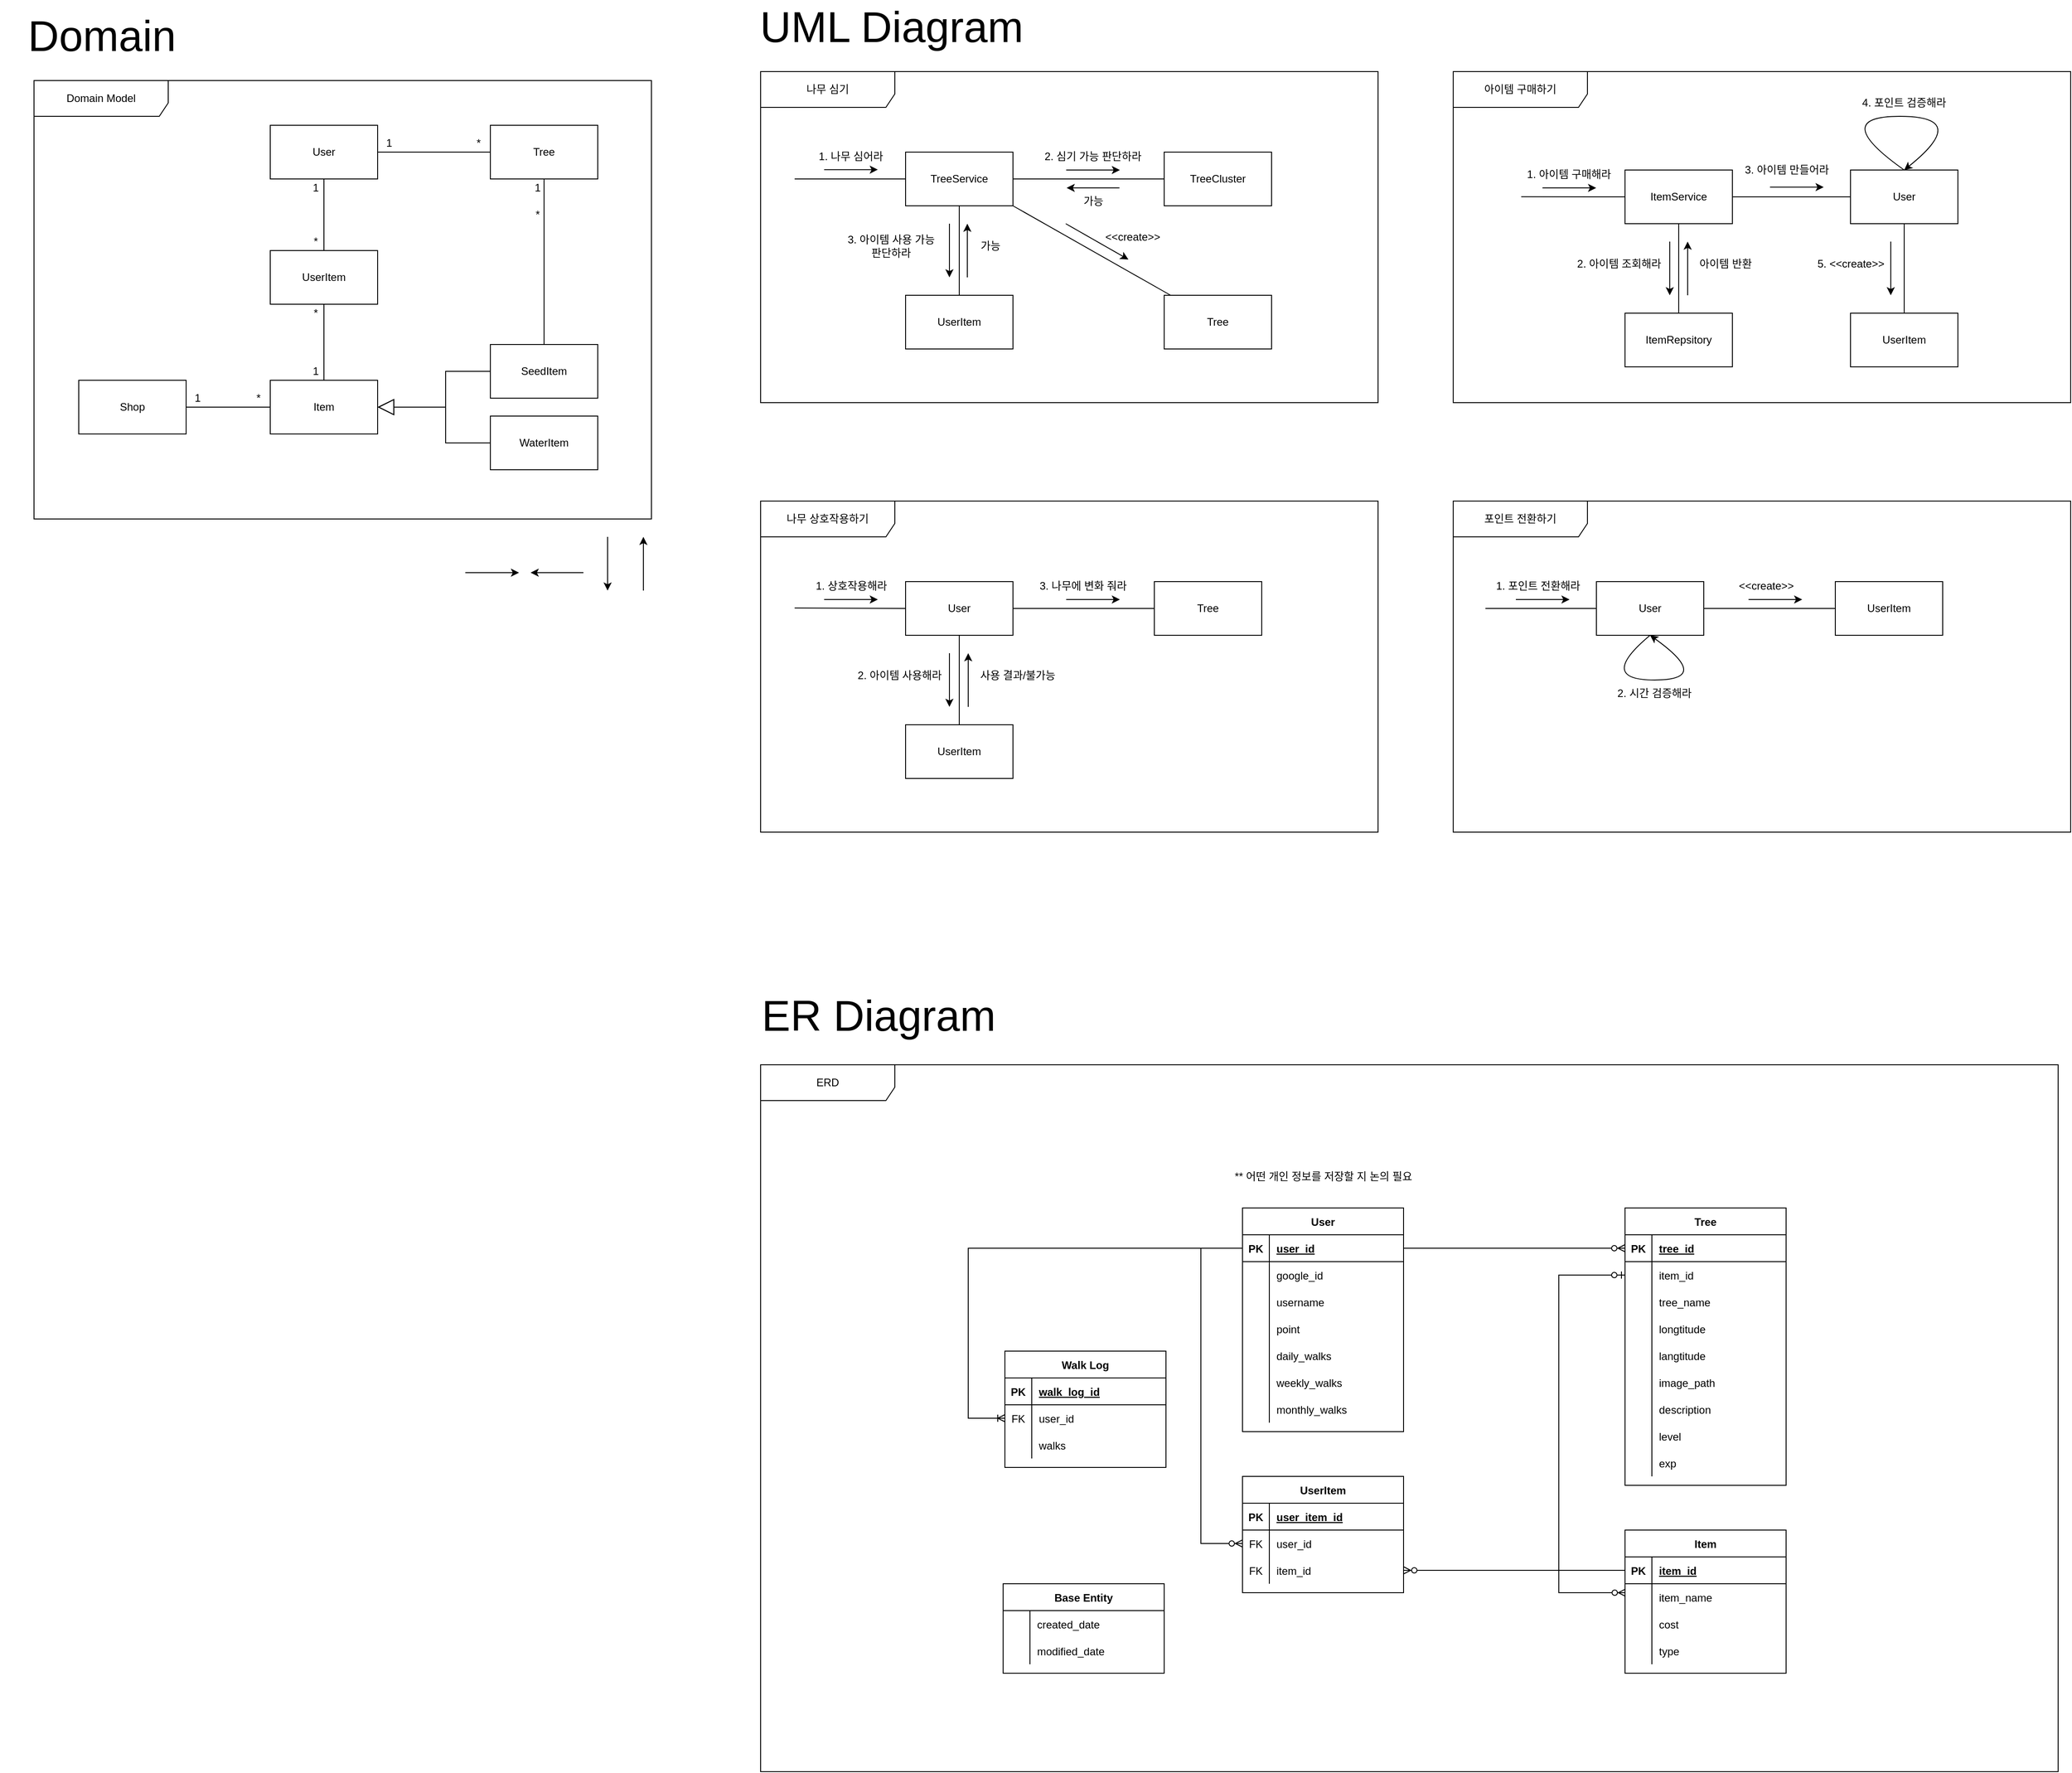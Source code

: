 <mxfile version="16.4.3" type="github">
  <diagram id="Z2XPl6DT5WQDu6Ui0edA" name="Page-1">
    <mxGraphModel dx="2426" dy="1341" grid="1" gridSize="10" guides="1" tooltips="1" connect="1" arrows="1" fold="1" page="1" pageScale="1" pageWidth="827" pageHeight="1169" math="0" shadow="0">
      <root>
        <mxCell id="0" />
        <mxCell id="1" parent="0" />
        <mxCell id="a-PmSQmO3lgv3oIHmwFO-1" value="Domain Model" style="shape=umlFrame;whiteSpace=wrap;html=1;width=150;height=40;" vertex="1" parent="1">
          <mxGeometry x="68" y="150" width="690" height="490" as="geometry" />
        </mxCell>
        <mxCell id="a-PmSQmO3lgv3oIHmwFO-2" value="User" style="rounded=0;whiteSpace=wrap;html=1;" vertex="1" parent="1">
          <mxGeometry x="332" y="200" width="120" height="60" as="geometry" />
        </mxCell>
        <mxCell id="a-PmSQmO3lgv3oIHmwFO-3" value="Tree" style="rounded=0;whiteSpace=wrap;html=1;" vertex="1" parent="1">
          <mxGeometry x="578" y="200" width="120" height="60" as="geometry" />
        </mxCell>
        <mxCell id="a-PmSQmO3lgv3oIHmwFO-4" value="" style="endArrow=none;html=1;rounded=0;exitX=1;exitY=0.5;exitDx=0;exitDy=0;entryX=0;entryY=0.5;entryDx=0;entryDy=0;" edge="1" parent="1" source="a-PmSQmO3lgv3oIHmwFO-2" target="a-PmSQmO3lgv3oIHmwFO-3">
          <mxGeometry width="50" height="50" relative="1" as="geometry">
            <mxPoint x="698" y="590" as="sourcePoint" />
            <mxPoint x="748" y="540" as="targetPoint" />
          </mxGeometry>
        </mxCell>
        <mxCell id="a-PmSQmO3lgv3oIHmwFO-5" value="1" style="text;html=1;strokeColor=none;fillColor=none;align=center;verticalAlign=middle;whiteSpace=wrap;rounded=0;" vertex="1" parent="1">
          <mxGeometry x="452" y="210" width="26" height="20" as="geometry" />
        </mxCell>
        <mxCell id="a-PmSQmO3lgv3oIHmwFO-6" value="*" style="text;html=1;strokeColor=none;fillColor=none;align=center;verticalAlign=middle;whiteSpace=wrap;rounded=0;" vertex="1" parent="1">
          <mxGeometry x="552" y="210" width="26" height="20" as="geometry" />
        </mxCell>
        <mxCell id="a-PmSQmO3lgv3oIHmwFO-7" value="Item" style="rounded=0;whiteSpace=wrap;html=1;" vertex="1" parent="1">
          <mxGeometry x="332" y="485" width="120" height="60" as="geometry" />
        </mxCell>
        <mxCell id="a-PmSQmO3lgv3oIHmwFO-8" value="SeedItem" style="rounded=0;whiteSpace=wrap;html=1;" vertex="1" parent="1">
          <mxGeometry x="578" y="445" width="120" height="60" as="geometry" />
        </mxCell>
        <mxCell id="a-PmSQmO3lgv3oIHmwFO-9" value="WaterItem" style="rounded=0;whiteSpace=wrap;html=1;" vertex="1" parent="1">
          <mxGeometry x="578" y="525" width="120" height="60" as="geometry" />
        </mxCell>
        <mxCell id="a-PmSQmO3lgv3oIHmwFO-10" value="" style="endArrow=block;endSize=16;endFill=0;html=1;rounded=0;entryX=1;entryY=0.5;entryDx=0;entryDy=0;exitX=0;exitY=0.5;exitDx=0;exitDy=0;" edge="1" parent="1" source="a-PmSQmO3lgv3oIHmwFO-9" target="a-PmSQmO3lgv3oIHmwFO-7">
          <mxGeometry x="0.079" y="23" width="160" relative="1" as="geometry">
            <mxPoint x="568" y="585" as="sourcePoint" />
            <mxPoint x="728" y="585" as="targetPoint" />
            <Array as="points">
              <mxPoint x="528" y="555" />
              <mxPoint x="528" y="515" />
            </Array>
            <mxPoint as="offset" />
          </mxGeometry>
        </mxCell>
        <mxCell id="a-PmSQmO3lgv3oIHmwFO-11" value="" style="endArrow=block;endSize=16;endFill=0;html=1;rounded=0;exitX=0;exitY=0.5;exitDx=0;exitDy=0;entryX=1;entryY=0.5;entryDx=0;entryDy=0;" edge="1" parent="1" source="a-PmSQmO3lgv3oIHmwFO-8" target="a-PmSQmO3lgv3oIHmwFO-7">
          <mxGeometry x="0.079" y="23" width="160" relative="1" as="geometry">
            <mxPoint x="488" y="465" as="sourcePoint" />
            <mxPoint x="458" y="515" as="targetPoint" />
            <Array as="points">
              <mxPoint x="528" y="475" />
              <mxPoint x="528" y="515" />
            </Array>
            <mxPoint as="offset" />
          </mxGeometry>
        </mxCell>
        <mxCell id="a-PmSQmO3lgv3oIHmwFO-12" value="" style="endArrow=none;html=1;rounded=0;exitX=0.5;exitY=0;exitDx=0;exitDy=0;entryX=0.5;entryY=1;entryDx=0;entryDy=0;" edge="1" parent="1" source="a-PmSQmO3lgv3oIHmwFO-8" target="a-PmSQmO3lgv3oIHmwFO-3">
          <mxGeometry width="50" height="50" relative="1" as="geometry">
            <mxPoint x="462.0" y="240.0" as="sourcePoint" />
            <mxPoint x="588" y="240.0" as="targetPoint" />
          </mxGeometry>
        </mxCell>
        <mxCell id="a-PmSQmO3lgv3oIHmwFO-13" value="1" style="text;html=1;strokeColor=none;fillColor=none;align=center;verticalAlign=middle;whiteSpace=wrap;rounded=0;" vertex="1" parent="1">
          <mxGeometry x="618" y="260" width="26" height="20" as="geometry" />
        </mxCell>
        <mxCell id="a-PmSQmO3lgv3oIHmwFO-14" value="*" style="text;html=1;strokeColor=none;fillColor=none;align=center;verticalAlign=middle;whiteSpace=wrap;rounded=0;" vertex="1" parent="1">
          <mxGeometry x="618" y="290" width="26" height="20" as="geometry" />
        </mxCell>
        <mxCell id="a-PmSQmO3lgv3oIHmwFO-15" value="Shop" style="rounded=0;whiteSpace=wrap;html=1;" vertex="1" parent="1">
          <mxGeometry x="118" y="485" width="120" height="60" as="geometry" />
        </mxCell>
        <mxCell id="a-PmSQmO3lgv3oIHmwFO-16" value="" style="endArrow=none;html=1;rounded=0;exitX=1;exitY=0.5;exitDx=0;exitDy=0;entryX=0;entryY=0.5;entryDx=0;entryDy=0;" edge="1" parent="1" source="a-PmSQmO3lgv3oIHmwFO-15" target="a-PmSQmO3lgv3oIHmwFO-7">
          <mxGeometry width="50" height="50" relative="1" as="geometry">
            <mxPoint x="402.0" y="405" as="sourcePoint" />
            <mxPoint x="402.0" y="495" as="targetPoint" />
          </mxGeometry>
        </mxCell>
        <mxCell id="a-PmSQmO3lgv3oIHmwFO-17" value="1" style="text;html=1;strokeColor=none;fillColor=none;align=center;verticalAlign=middle;whiteSpace=wrap;rounded=0;" vertex="1" parent="1">
          <mxGeometry x="238" y="495" width="26" height="20" as="geometry" />
        </mxCell>
        <mxCell id="a-PmSQmO3lgv3oIHmwFO-18" value="*" style="text;html=1;strokeColor=none;fillColor=none;align=center;verticalAlign=middle;whiteSpace=wrap;rounded=0;" vertex="1" parent="1">
          <mxGeometry x="306" y="495" width="26" height="20" as="geometry" />
        </mxCell>
        <mxCell id="a-PmSQmO3lgv3oIHmwFO-19" value="나무 심기" style="shape=umlFrame;whiteSpace=wrap;html=1;width=150;height=40;" vertex="1" parent="1">
          <mxGeometry x="880" y="140" width="690" height="370" as="geometry" />
        </mxCell>
        <mxCell id="a-PmSQmO3lgv3oIHmwFO-20" value="TreeService" style="rounded=0;whiteSpace=wrap;html=1;" vertex="1" parent="1">
          <mxGeometry x="1042" y="230" width="120" height="60" as="geometry" />
        </mxCell>
        <mxCell id="a-PmSQmO3lgv3oIHmwFO-21" value="TreeCluster" style="rounded=0;whiteSpace=wrap;html=1;" vertex="1" parent="1">
          <mxGeometry x="1331" y="230" width="120" height="60" as="geometry" />
        </mxCell>
        <mxCell id="a-PmSQmO3lgv3oIHmwFO-22" value="" style="endArrow=none;html=1;rounded=0;exitX=1;exitY=0.5;exitDx=0;exitDy=0;entryX=0;entryY=0.5;entryDx=0;entryDy=0;" edge="1" parent="1" source="a-PmSQmO3lgv3oIHmwFO-20" target="a-PmSQmO3lgv3oIHmwFO-21">
          <mxGeometry width="50" height="50" relative="1" as="geometry">
            <mxPoint x="1294" y="-190" as="sourcePoint" />
            <mxPoint x="1294" y="-100" as="targetPoint" />
          </mxGeometry>
        </mxCell>
        <mxCell id="a-PmSQmO3lgv3oIHmwFO-23" value="" style="endArrow=none;html=1;rounded=0;entryX=0;entryY=0.5;entryDx=0;entryDy=0;" edge="1" parent="1" target="a-PmSQmO3lgv3oIHmwFO-20">
          <mxGeometry width="50" height="50" relative="1" as="geometry">
            <mxPoint x="918" y="260" as="sourcePoint" />
            <mxPoint x="1042" y="259.5" as="targetPoint" />
          </mxGeometry>
        </mxCell>
        <mxCell id="a-PmSQmO3lgv3oIHmwFO-24" value="2. 심기 가능 판단하라" style="text;html=1;strokeColor=none;fillColor=none;align=center;verticalAlign=middle;whiteSpace=wrap;rounded=0;" vertex="1" parent="1">
          <mxGeometry x="1191" y="220" width="121" height="30" as="geometry" />
        </mxCell>
        <mxCell id="a-PmSQmO3lgv3oIHmwFO-25" value="1. 나무 심어라" style="text;html=1;strokeColor=none;fillColor=none;align=center;verticalAlign=middle;whiteSpace=wrap;rounded=0;" vertex="1" parent="1">
          <mxGeometry x="941" y="220" width="80" height="30" as="geometry" />
        </mxCell>
        <mxCell id="a-PmSQmO3lgv3oIHmwFO-26" value="" style="endArrow=classic;html=1;rounded=0;" edge="1" parent="1">
          <mxGeometry width="50" height="50" relative="1" as="geometry">
            <mxPoint x="550" y="700" as="sourcePoint" />
            <mxPoint x="610" y="700" as="targetPoint" />
          </mxGeometry>
        </mxCell>
        <mxCell id="a-PmSQmO3lgv3oIHmwFO-27" value="" style="endArrow=classic;html=1;rounded=0;" edge="1" parent="1">
          <mxGeometry width="50" height="50" relative="1" as="geometry">
            <mxPoint x="682" y="700" as="sourcePoint" />
            <mxPoint x="623" y="700" as="targetPoint" />
          </mxGeometry>
        </mxCell>
        <mxCell id="a-PmSQmO3lgv3oIHmwFO-28" value="" style="endArrow=classic;html=1;rounded=0;" edge="1" parent="1">
          <mxGeometry width="50" height="50" relative="1" as="geometry">
            <mxPoint x="1221.5" y="250" as="sourcePoint" />
            <mxPoint x="1281.5" y="250" as="targetPoint" />
          </mxGeometry>
        </mxCell>
        <mxCell id="a-PmSQmO3lgv3oIHmwFO-29" value="" style="endArrow=classic;html=1;rounded=0;" edge="1" parent="1">
          <mxGeometry width="50" height="50" relative="1" as="geometry">
            <mxPoint x="951" y="249.6" as="sourcePoint" />
            <mxPoint x="1011" y="249.6" as="targetPoint" />
          </mxGeometry>
        </mxCell>
        <mxCell id="a-PmSQmO3lgv3oIHmwFO-30" value="" style="endArrow=classic;html=1;rounded=0;" edge="1" parent="1">
          <mxGeometry width="50" height="50" relative="1" as="geometry">
            <mxPoint x="1281" y="270" as="sourcePoint" />
            <mxPoint x="1222" y="270" as="targetPoint" />
          </mxGeometry>
        </mxCell>
        <mxCell id="a-PmSQmO3lgv3oIHmwFO-31" value="가능" style="text;html=1;strokeColor=none;fillColor=none;align=center;verticalAlign=middle;whiteSpace=wrap;rounded=0;" vertex="1" parent="1">
          <mxGeometry x="1226.5" y="270" width="50" height="30" as="geometry" />
        </mxCell>
        <mxCell id="a-PmSQmO3lgv3oIHmwFO-32" value="UserItem" style="rounded=0;whiteSpace=wrap;html=1;" vertex="1" parent="1">
          <mxGeometry x="1042" y="390" width="120" height="60" as="geometry" />
        </mxCell>
        <mxCell id="a-PmSQmO3lgv3oIHmwFO-33" value="" style="endArrow=classic;html=1;rounded=0;" edge="1" parent="1">
          <mxGeometry width="50" height="50" relative="1" as="geometry">
            <mxPoint x="709" y="660" as="sourcePoint" />
            <mxPoint x="709" y="720" as="targetPoint" />
            <Array as="points">
              <mxPoint x="709" y="690" />
            </Array>
          </mxGeometry>
        </mxCell>
        <mxCell id="a-PmSQmO3lgv3oIHmwFO-34" value="" style="endArrow=none;html=1;rounded=0;exitX=0.5;exitY=1;exitDx=0;exitDy=0;entryX=0.5;entryY=0;entryDx=0;entryDy=0;" edge="1" parent="1" source="a-PmSQmO3lgv3oIHmwFO-20" target="a-PmSQmO3lgv3oIHmwFO-32">
          <mxGeometry width="50" height="50" relative="1" as="geometry">
            <mxPoint x="1172" y="270" as="sourcePoint" />
            <mxPoint x="1341" y="270" as="targetPoint" />
          </mxGeometry>
        </mxCell>
        <mxCell id="a-PmSQmO3lgv3oIHmwFO-35" value="" style="endArrow=classic;html=1;rounded=0;" edge="1" parent="1">
          <mxGeometry width="50" height="50" relative="1" as="geometry">
            <mxPoint x="1091" y="310" as="sourcePoint" />
            <mxPoint x="1091" y="370" as="targetPoint" />
            <Array as="points">
              <mxPoint x="1091" y="340" />
            </Array>
          </mxGeometry>
        </mxCell>
        <mxCell id="a-PmSQmO3lgv3oIHmwFO-36" value="3. 아이템 사용 가능&lt;br&gt;판단하라" style="text;html=1;strokeColor=none;fillColor=none;align=center;verticalAlign=middle;whiteSpace=wrap;rounded=0;" vertex="1" parent="1">
          <mxGeometry x="961" y="320" width="130" height="30" as="geometry" />
        </mxCell>
        <mxCell id="a-PmSQmO3lgv3oIHmwFO-37" value="" style="endArrow=classic;html=1;rounded=0;" edge="1" parent="1">
          <mxGeometry width="50" height="50" relative="1" as="geometry">
            <mxPoint x="749" y="720" as="sourcePoint" />
            <mxPoint x="749" y="660" as="targetPoint" />
            <Array as="points" />
          </mxGeometry>
        </mxCell>
        <mxCell id="a-PmSQmO3lgv3oIHmwFO-38" value="" style="endArrow=classic;html=1;rounded=0;" edge="1" parent="1">
          <mxGeometry width="50" height="50" relative="1" as="geometry">
            <mxPoint x="1111" y="370" as="sourcePoint" />
            <mxPoint x="1111" y="310" as="targetPoint" />
            <Array as="points" />
          </mxGeometry>
        </mxCell>
        <mxCell id="a-PmSQmO3lgv3oIHmwFO-39" value="가능" style="text;html=1;strokeColor=none;fillColor=none;align=center;verticalAlign=middle;whiteSpace=wrap;rounded=0;" vertex="1" parent="1">
          <mxGeometry x="1112" y="320" width="50" height="30" as="geometry" />
        </mxCell>
        <mxCell id="a-PmSQmO3lgv3oIHmwFO-40" value="Tree" style="rounded=0;whiteSpace=wrap;html=1;" vertex="1" parent="1">
          <mxGeometry x="1331" y="390" width="120" height="60" as="geometry" />
        </mxCell>
        <mxCell id="a-PmSQmO3lgv3oIHmwFO-41" value="" style="endArrow=none;html=1;rounded=0;exitX=1;exitY=1;exitDx=0;exitDy=0;" edge="1" parent="1" source="a-PmSQmO3lgv3oIHmwFO-20" target="a-PmSQmO3lgv3oIHmwFO-40">
          <mxGeometry width="50" height="50" relative="1" as="geometry">
            <mxPoint x="1172" y="270" as="sourcePoint" />
            <mxPoint x="1341" y="270" as="targetPoint" />
          </mxGeometry>
        </mxCell>
        <mxCell id="a-PmSQmO3lgv3oIHmwFO-42" value="" style="endArrow=classic;html=1;rounded=0;" edge="1" parent="1">
          <mxGeometry width="50" height="50" relative="1" as="geometry">
            <mxPoint x="1221" y="310" as="sourcePoint" />
            <mxPoint x="1291" y="350" as="targetPoint" />
            <Array as="points">
              <mxPoint x="1221" y="310" />
            </Array>
          </mxGeometry>
        </mxCell>
        <mxCell id="a-PmSQmO3lgv3oIHmwFO-43" value="&amp;lt;&amp;lt;create&amp;gt;&amp;gt;" style="text;html=1;strokeColor=none;fillColor=none;align=center;verticalAlign=middle;whiteSpace=wrap;rounded=0;" vertex="1" parent="1">
          <mxGeometry x="1263" y="310" width="66" height="30" as="geometry" />
        </mxCell>
        <mxCell id="a-PmSQmO3lgv3oIHmwFO-44" value="나무 상호작용하기" style="shape=umlFrame;whiteSpace=wrap;html=1;width=150;height=40;" vertex="1" parent="1">
          <mxGeometry x="880" y="620" width="690" height="370" as="geometry" />
        </mxCell>
        <mxCell id="a-PmSQmO3lgv3oIHmwFO-45" value="User" style="rounded=0;whiteSpace=wrap;html=1;" vertex="1" parent="1">
          <mxGeometry x="1042" y="710" width="120" height="60" as="geometry" />
        </mxCell>
        <mxCell id="a-PmSQmO3lgv3oIHmwFO-46" value="" style="endArrow=none;html=1;rounded=0;exitX=1;exitY=0.5;exitDx=0;exitDy=0;entryX=0;entryY=0.5;entryDx=0;entryDy=0;" edge="1" parent="1" target="a-PmSQmO3lgv3oIHmwFO-45">
          <mxGeometry width="50" height="50" relative="1" as="geometry">
            <mxPoint x="918" y="739.5" as="sourcePoint" />
            <mxPoint x="1042" y="739.5" as="targetPoint" />
          </mxGeometry>
        </mxCell>
        <mxCell id="a-PmSQmO3lgv3oIHmwFO-47" value="1. 상호작용해라" style="text;html=1;strokeColor=none;fillColor=none;align=center;verticalAlign=middle;whiteSpace=wrap;rounded=0;" vertex="1" parent="1">
          <mxGeometry x="931.5" y="700" width="99" height="30" as="geometry" />
        </mxCell>
        <mxCell id="a-PmSQmO3lgv3oIHmwFO-48" value="" style="endArrow=classic;html=1;rounded=0;" edge="1" parent="1">
          <mxGeometry width="50" height="50" relative="1" as="geometry">
            <mxPoint x="951" y="730" as="sourcePoint" />
            <mxPoint x="1011" y="730" as="targetPoint" />
          </mxGeometry>
        </mxCell>
        <mxCell id="a-PmSQmO3lgv3oIHmwFO-49" value="Tree" style="rounded=0;whiteSpace=wrap;html=1;" vertex="1" parent="1">
          <mxGeometry x="1320" y="710" width="120" height="60" as="geometry" />
        </mxCell>
        <mxCell id="a-PmSQmO3lgv3oIHmwFO-50" value="" style="endArrow=none;html=1;rounded=0;exitX=1;exitY=0.5;exitDx=0;exitDy=0;entryX=0;entryY=0.5;entryDx=0;entryDy=0;" edge="1" parent="1" source="a-PmSQmO3lgv3oIHmwFO-45" target="a-PmSQmO3lgv3oIHmwFO-49">
          <mxGeometry width="50" height="50" relative="1" as="geometry">
            <mxPoint x="1180" y="739.5" as="sourcePoint" />
            <mxPoint x="1304" y="740" as="targetPoint" />
          </mxGeometry>
        </mxCell>
        <mxCell id="a-PmSQmO3lgv3oIHmwFO-51" value="UserItem" style="rounded=0;whiteSpace=wrap;html=1;" vertex="1" parent="1">
          <mxGeometry x="1042" y="870" width="120" height="60" as="geometry" />
        </mxCell>
        <mxCell id="a-PmSQmO3lgv3oIHmwFO-52" value="" style="endArrow=none;html=1;rounded=0;exitX=0.5;exitY=1;exitDx=0;exitDy=0;entryX=0.5;entryY=0;entryDx=0;entryDy=0;" edge="1" parent="1" source="a-PmSQmO3lgv3oIHmwFO-45" target="a-PmSQmO3lgv3oIHmwFO-51">
          <mxGeometry width="50" height="50" relative="1" as="geometry">
            <mxPoint x="1172" y="750" as="sourcePoint" />
            <mxPoint x="1330" y="750" as="targetPoint" />
          </mxGeometry>
        </mxCell>
        <mxCell id="a-PmSQmO3lgv3oIHmwFO-53" value="" style="endArrow=classic;html=1;rounded=0;" edge="1" parent="1">
          <mxGeometry width="50" height="50" relative="1" as="geometry">
            <mxPoint x="1091" y="790" as="sourcePoint" />
            <mxPoint x="1091" y="850" as="targetPoint" />
            <Array as="points">
              <mxPoint x="1091" y="820" />
            </Array>
          </mxGeometry>
        </mxCell>
        <mxCell id="a-PmSQmO3lgv3oIHmwFO-54" value="2. 아이템 사용해라" style="text;html=1;strokeColor=none;fillColor=none;align=center;verticalAlign=middle;whiteSpace=wrap;rounded=0;" vertex="1" parent="1">
          <mxGeometry x="980" y="800" width="111" height="30" as="geometry" />
        </mxCell>
        <mxCell id="a-PmSQmO3lgv3oIHmwFO-55" value="" style="endArrow=classic;html=1;rounded=0;" edge="1" parent="1">
          <mxGeometry width="50" height="50" relative="1" as="geometry">
            <mxPoint x="1112" y="850" as="sourcePoint" />
            <mxPoint x="1112" y="790" as="targetPoint" />
            <Array as="points" />
          </mxGeometry>
        </mxCell>
        <mxCell id="a-PmSQmO3lgv3oIHmwFO-56" value="사용 결과/불가능" style="text;html=1;strokeColor=none;fillColor=none;align=center;verticalAlign=middle;whiteSpace=wrap;rounded=0;" vertex="1" parent="1">
          <mxGeometry x="1112" y="800" width="111" height="30" as="geometry" />
        </mxCell>
        <mxCell id="a-PmSQmO3lgv3oIHmwFO-57" value="3. 나무에 변화 줘라" style="text;html=1;strokeColor=none;fillColor=none;align=center;verticalAlign=middle;whiteSpace=wrap;rounded=0;" vertex="1" parent="1">
          <mxGeometry x="1185" y="700" width="111" height="30" as="geometry" />
        </mxCell>
        <mxCell id="a-PmSQmO3lgv3oIHmwFO-58" value="" style="endArrow=classic;html=1;rounded=0;" edge="1" parent="1">
          <mxGeometry width="50" height="50" relative="1" as="geometry">
            <mxPoint x="1221.5" y="730" as="sourcePoint" />
            <mxPoint x="1281.5" y="730" as="targetPoint" />
          </mxGeometry>
        </mxCell>
        <mxCell id="a-PmSQmO3lgv3oIHmwFO-59" value="포인트 전환하기" style="shape=umlFrame;whiteSpace=wrap;html=1;width=150;height=40;" vertex="1" parent="1">
          <mxGeometry x="1654" y="620" width="690" height="370" as="geometry" />
        </mxCell>
        <mxCell id="a-PmSQmO3lgv3oIHmwFO-60" value="&lt;font style=&quot;font-size: 48px&quot;&gt;UML Diagram&lt;br&gt;&lt;/font&gt;" style="text;html=1;strokeColor=none;fillColor=none;align=center;verticalAlign=middle;whiteSpace=wrap;rounded=0;" vertex="1" parent="1">
          <mxGeometry x="856.5" y="60" width="339" height="60" as="geometry" />
        </mxCell>
        <mxCell id="a-PmSQmO3lgv3oIHmwFO-61" value="&lt;font style=&quot;font-size: 48px&quot;&gt;Domain&lt;/font&gt;" style="text;html=1;strokeColor=none;fillColor=none;align=center;verticalAlign=middle;whiteSpace=wrap;rounded=0;" vertex="1" parent="1">
          <mxGeometry x="30" y="70" width="227.5" height="60" as="geometry" />
        </mxCell>
        <mxCell id="a-PmSQmO3lgv3oIHmwFO-62" value="User" style="rounded=0;whiteSpace=wrap;html=1;" vertex="1" parent="1">
          <mxGeometry x="1814" y="710" width="120" height="60" as="geometry" />
        </mxCell>
        <mxCell id="a-PmSQmO3lgv3oIHmwFO-63" value="" style="endArrow=none;html=1;rounded=0;entryX=0;entryY=0.5;entryDx=0;entryDy=0;" edge="1" parent="1" target="a-PmSQmO3lgv3oIHmwFO-62">
          <mxGeometry width="50" height="50" relative="1" as="geometry">
            <mxPoint x="1690" y="740" as="sourcePoint" />
            <mxPoint x="1814" y="739.52" as="targetPoint" />
          </mxGeometry>
        </mxCell>
        <mxCell id="a-PmSQmO3lgv3oIHmwFO-64" value="" style="endArrow=classic;html=1;rounded=0;" edge="1" parent="1">
          <mxGeometry width="50" height="50" relative="1" as="geometry">
            <mxPoint x="1724" y="730" as="sourcePoint" />
            <mxPoint x="1784" y="730" as="targetPoint" />
          </mxGeometry>
        </mxCell>
        <mxCell id="a-PmSQmO3lgv3oIHmwFO-65" value="1. 포인트 전환해라" style="text;html=1;strokeColor=none;fillColor=none;align=center;verticalAlign=middle;whiteSpace=wrap;rounded=0;" vertex="1" parent="1">
          <mxGeometry x="1694" y="700" width="110" height="30" as="geometry" />
        </mxCell>
        <mxCell id="a-PmSQmO3lgv3oIHmwFO-66" value="2. 시간 검증해라" style="text;html=1;strokeColor=none;fillColor=none;align=center;verticalAlign=middle;whiteSpace=wrap;rounded=0;" vertex="1" parent="1">
          <mxGeometry x="1824" y="820" width="110" height="30" as="geometry" />
        </mxCell>
        <mxCell id="a-PmSQmO3lgv3oIHmwFO-67" value="&amp;lt;&amp;lt;create&amp;gt;&amp;gt;" style="text;html=1;strokeColor=none;fillColor=none;align=center;verticalAlign=middle;whiteSpace=wrap;rounded=0;" vertex="1" parent="1">
          <mxGeometry x="1934" y="700" width="140" height="30" as="geometry" />
        </mxCell>
        <mxCell id="a-PmSQmO3lgv3oIHmwFO-68" value="UserItem" style="rounded=0;whiteSpace=wrap;html=1;" vertex="1" parent="1">
          <mxGeometry x="2081" y="710" width="120" height="60" as="geometry" />
        </mxCell>
        <mxCell id="a-PmSQmO3lgv3oIHmwFO-69" value="" style="endArrow=none;html=1;rounded=0;entryX=0;entryY=0.5;entryDx=0;entryDy=0;exitX=1;exitY=0.5;exitDx=0;exitDy=0;" edge="1" parent="1" source="a-PmSQmO3lgv3oIHmwFO-62" target="a-PmSQmO3lgv3oIHmwFO-68">
          <mxGeometry width="50" height="50" relative="1" as="geometry">
            <mxPoint x="1958" y="739.05" as="sourcePoint" />
            <mxPoint x="2082" y="739.05" as="targetPoint" />
          </mxGeometry>
        </mxCell>
        <mxCell id="a-PmSQmO3lgv3oIHmwFO-70" value="아이템 구매하기" style="shape=umlFrame;whiteSpace=wrap;html=1;width=150;height=40;" vertex="1" parent="1">
          <mxGeometry x="1654" y="140" width="690" height="370" as="geometry" />
        </mxCell>
        <mxCell id="a-PmSQmO3lgv3oIHmwFO-71" value="" style="endArrow=classic;html=1;rounded=0;" edge="1" parent="1">
          <mxGeometry width="50" height="50" relative="1" as="geometry">
            <mxPoint x="1984" y="730" as="sourcePoint" />
            <mxPoint x="2044" y="730" as="targetPoint" />
          </mxGeometry>
        </mxCell>
        <mxCell id="a-PmSQmO3lgv3oIHmwFO-72" value="" style="curved=1;endArrow=classic;html=1;rounded=0;fontSize=48;exitX=0.5;exitY=1;exitDx=0;exitDy=0;entryX=0.5;entryY=1;entryDx=0;entryDy=0;" edge="1" parent="1" source="a-PmSQmO3lgv3oIHmwFO-62" target="a-PmSQmO3lgv3oIHmwFO-62">
          <mxGeometry width="50" height="50" relative="1" as="geometry">
            <mxPoint x="2384" y="900" as="sourcePoint" />
            <mxPoint x="2434" y="850" as="targetPoint" />
            <Array as="points">
              <mxPoint x="1814" y="820" />
              <mxPoint x="1944" y="820" />
            </Array>
          </mxGeometry>
        </mxCell>
        <mxCell id="a-PmSQmO3lgv3oIHmwFO-73" value="User" style="rounded=0;whiteSpace=wrap;html=1;" vertex="1" parent="1">
          <mxGeometry x="2097.98" y="250" width="120" height="60" as="geometry" />
        </mxCell>
        <mxCell id="a-PmSQmO3lgv3oIHmwFO-74" value="" style="endArrow=none;html=1;rounded=0;entryX=0;entryY=0.5;entryDx=0;entryDy=0;exitX=1;exitY=0.5;exitDx=0;exitDy=0;" edge="1" parent="1" source="a-PmSQmO3lgv3oIHmwFO-77" target="a-PmSQmO3lgv3oIHmwFO-73">
          <mxGeometry width="50" height="50" relative="1" as="geometry">
            <mxPoint x="1982.98" y="290" as="sourcePoint" />
            <mxPoint x="2092.98" y="289.91" as="targetPoint" />
          </mxGeometry>
        </mxCell>
        <mxCell id="a-PmSQmO3lgv3oIHmwFO-75" value="" style="endArrow=classic;html=1;rounded=0;" edge="1" parent="1">
          <mxGeometry width="50" height="50" relative="1" as="geometry">
            <mxPoint x="2007.98" y="269.17" as="sourcePoint" />
            <mxPoint x="2067.98" y="269.17" as="targetPoint" />
          </mxGeometry>
        </mxCell>
        <mxCell id="a-PmSQmO3lgv3oIHmwFO-76" value="3. 아이템 만들어라" style="text;html=1;strokeColor=none;fillColor=none;align=center;verticalAlign=middle;whiteSpace=wrap;rounded=0;" vertex="1" parent="1">
          <mxGeometry x="1965.98" y="240" width="121.5" height="20" as="geometry" />
        </mxCell>
        <mxCell id="a-PmSQmO3lgv3oIHmwFO-77" value="ItemService" style="rounded=0;whiteSpace=wrap;html=1;" vertex="1" parent="1">
          <mxGeometry x="1845.98" y="250" width="120" height="60" as="geometry" />
        </mxCell>
        <mxCell id="a-PmSQmO3lgv3oIHmwFO-78" value="1. 아이템 구매해라" style="text;html=1;strokeColor=none;fillColor=none;align=center;verticalAlign=middle;whiteSpace=wrap;rounded=0;" vertex="1" parent="1">
          <mxGeometry x="1731.48" y="240" width="104.5" height="30" as="geometry" />
        </mxCell>
        <mxCell id="a-PmSQmO3lgv3oIHmwFO-79" value="" style="curved=1;endArrow=classic;html=1;rounded=0;fontSize=48;exitX=0.5;exitY=0;exitDx=0;exitDy=0;entryX=0.5;entryY=0;entryDx=0;entryDy=0;" edge="1" parent="1" source="a-PmSQmO3lgv3oIHmwFO-73" target="a-PmSQmO3lgv3oIHmwFO-73">
          <mxGeometry width="50" height="50" relative="1" as="geometry">
            <mxPoint x="2152.98" y="190" as="sourcePoint" />
            <mxPoint x="2152.98" y="190" as="targetPoint" />
            <Array as="points">
              <mxPoint x="2072.98" y="190" />
              <mxPoint x="2232.98" y="190" />
            </Array>
          </mxGeometry>
        </mxCell>
        <mxCell id="a-PmSQmO3lgv3oIHmwFO-80" value="4. 포인트 검증해라" style="text;html=1;strokeColor=none;fillColor=none;align=center;verticalAlign=middle;whiteSpace=wrap;rounded=0;" vertex="1" parent="1">
          <mxGeometry x="2102.98" y="160" width="110" height="30" as="geometry" />
        </mxCell>
        <mxCell id="a-PmSQmO3lgv3oIHmwFO-81" value="UserItem" style="rounded=0;whiteSpace=wrap;html=1;" vertex="1" parent="1">
          <mxGeometry x="2097.98" y="410" width="120" height="60" as="geometry" />
        </mxCell>
        <mxCell id="a-PmSQmO3lgv3oIHmwFO-82" value="" style="endArrow=none;html=1;rounded=0;entryX=0.5;entryY=1;entryDx=0;entryDy=0;exitX=0.5;exitY=0;exitDx=0;exitDy=0;" edge="1" parent="1" source="a-PmSQmO3lgv3oIHmwFO-81" target="a-PmSQmO3lgv3oIHmwFO-73">
          <mxGeometry width="50" height="50" relative="1" as="geometry">
            <mxPoint x="2379.98" y="290" as="sourcePoint" />
            <mxPoint x="2227.98" y="290" as="targetPoint" />
          </mxGeometry>
        </mxCell>
        <mxCell id="a-PmSQmO3lgv3oIHmwFO-83" value="" style="endArrow=classic;html=1;rounded=0;" edge="1" parent="1">
          <mxGeometry width="50" height="50" relative="1" as="geometry">
            <mxPoint x="2142.98" y="330" as="sourcePoint" />
            <mxPoint x="2142.98" y="390" as="targetPoint" />
            <Array as="points">
              <mxPoint x="2142.98" y="360" />
            </Array>
          </mxGeometry>
        </mxCell>
        <mxCell id="a-PmSQmO3lgv3oIHmwFO-84" value="5. &amp;lt;&amp;lt;create&amp;gt;&amp;gt;" style="text;html=1;strokeColor=none;fillColor=none;align=center;verticalAlign=middle;whiteSpace=wrap;rounded=0;" vertex="1" parent="1">
          <mxGeometry x="2045.98" y="340" width="104.5" height="30" as="geometry" />
        </mxCell>
        <mxCell id="a-PmSQmO3lgv3oIHmwFO-85" value="UserItem" style="rounded=0;whiteSpace=wrap;html=1;" vertex="1" parent="1">
          <mxGeometry x="332" y="340" width="120" height="60" as="geometry" />
        </mxCell>
        <mxCell id="a-PmSQmO3lgv3oIHmwFO-86" value="" style="endArrow=none;html=1;rounded=0;entryX=0.5;entryY=0;entryDx=0;entryDy=0;exitX=0.5;exitY=1;exitDx=0;exitDy=0;" edge="1" parent="1" source="a-PmSQmO3lgv3oIHmwFO-2" target="a-PmSQmO3lgv3oIHmwFO-85">
          <mxGeometry width="50" height="50" relative="1" as="geometry">
            <mxPoint x="394" y="260" as="sourcePoint" />
            <mxPoint x="342" y="525" as="targetPoint" />
          </mxGeometry>
        </mxCell>
        <mxCell id="a-PmSQmO3lgv3oIHmwFO-87" value="" style="endArrow=none;html=1;rounded=0;exitX=0.5;exitY=1;exitDx=0;exitDy=0;entryX=0.5;entryY=0;entryDx=0;entryDy=0;" edge="1" parent="1" source="a-PmSQmO3lgv3oIHmwFO-85" target="a-PmSQmO3lgv3oIHmwFO-7">
          <mxGeometry width="50" height="50" relative="1" as="geometry">
            <mxPoint x="402.0" y="270" as="sourcePoint" />
            <mxPoint x="394" y="485" as="targetPoint" />
          </mxGeometry>
        </mxCell>
        <mxCell id="a-PmSQmO3lgv3oIHmwFO-88" value="*" style="text;html=1;strokeColor=none;fillColor=none;align=center;verticalAlign=middle;whiteSpace=wrap;rounded=0;" vertex="1" parent="1">
          <mxGeometry x="370" y="400" width="26" height="20" as="geometry" />
        </mxCell>
        <mxCell id="a-PmSQmO3lgv3oIHmwFO-89" value="*" style="text;html=1;strokeColor=none;fillColor=none;align=center;verticalAlign=middle;whiteSpace=wrap;rounded=0;" vertex="1" parent="1">
          <mxGeometry x="370" y="320" width="26" height="20" as="geometry" />
        </mxCell>
        <mxCell id="a-PmSQmO3lgv3oIHmwFO-90" value="1" style="text;html=1;strokeColor=none;fillColor=none;align=center;verticalAlign=middle;whiteSpace=wrap;rounded=0;" vertex="1" parent="1">
          <mxGeometry x="370" y="465" width="26" height="20" as="geometry" />
        </mxCell>
        <mxCell id="a-PmSQmO3lgv3oIHmwFO-91" value="1" style="text;html=1;strokeColor=none;fillColor=none;align=center;verticalAlign=middle;whiteSpace=wrap;rounded=0;" vertex="1" parent="1">
          <mxGeometry x="370" y="260" width="26" height="20" as="geometry" />
        </mxCell>
        <mxCell id="a-PmSQmO3lgv3oIHmwFO-92" value="ER Diagram" style="text;html=1;strokeColor=none;fillColor=none;align=center;verticalAlign=middle;whiteSpace=wrap;rounded=0;fontSize=48;" vertex="1" parent="1">
          <mxGeometry x="856.5" y="1160" width="310" height="70" as="geometry" />
        </mxCell>
        <mxCell id="a-PmSQmO3lgv3oIHmwFO-93" value="ERD" style="shape=umlFrame;whiteSpace=wrap;html=1;width=150;height=40;" vertex="1" parent="1">
          <mxGeometry x="880" y="1250" width="1450" height="790" as="geometry" />
        </mxCell>
        <mxCell id="a-PmSQmO3lgv3oIHmwFO-94" value="User" style="shape=table;startSize=30;container=1;collapsible=1;childLayout=tableLayout;fixedRows=1;rowLines=0;fontStyle=1;align=center;resizeLast=1;fontSize=12;" vertex="1" parent="1">
          <mxGeometry x="1418.5" y="1410" width="180" height="250" as="geometry" />
        </mxCell>
        <mxCell id="a-PmSQmO3lgv3oIHmwFO-95" value="" style="shape=tableRow;horizontal=0;startSize=0;swimlaneHead=0;swimlaneBody=0;fillColor=none;collapsible=0;dropTarget=0;points=[[0,0.5],[1,0.5]];portConstraint=eastwest;top=0;left=0;right=0;bottom=1;fontSize=12;" vertex="1" parent="a-PmSQmO3lgv3oIHmwFO-94">
          <mxGeometry y="30" width="180" height="30" as="geometry" />
        </mxCell>
        <mxCell id="a-PmSQmO3lgv3oIHmwFO-96" value="PK" style="shape=partialRectangle;connectable=0;fillColor=none;top=0;left=0;bottom=0;right=0;fontStyle=1;overflow=hidden;fontSize=12;" vertex="1" parent="a-PmSQmO3lgv3oIHmwFO-95">
          <mxGeometry width="30" height="30" as="geometry">
            <mxRectangle width="30" height="30" as="alternateBounds" />
          </mxGeometry>
        </mxCell>
        <mxCell id="a-PmSQmO3lgv3oIHmwFO-97" value="user_id" style="shape=partialRectangle;connectable=0;fillColor=none;top=0;left=0;bottom=0;right=0;align=left;spacingLeft=6;fontStyle=5;overflow=hidden;fontSize=12;" vertex="1" parent="a-PmSQmO3lgv3oIHmwFO-95">
          <mxGeometry x="30" width="150" height="30" as="geometry">
            <mxRectangle width="150" height="30" as="alternateBounds" />
          </mxGeometry>
        </mxCell>
        <mxCell id="a-PmSQmO3lgv3oIHmwFO-98" value="" style="shape=tableRow;horizontal=0;startSize=0;swimlaneHead=0;swimlaneBody=0;fillColor=none;collapsible=0;dropTarget=0;points=[[0,0.5],[1,0.5]];portConstraint=eastwest;top=0;left=0;right=0;bottom=0;fontSize=12;" vertex="1" parent="a-PmSQmO3lgv3oIHmwFO-94">
          <mxGeometry y="60" width="180" height="30" as="geometry" />
        </mxCell>
        <mxCell id="a-PmSQmO3lgv3oIHmwFO-99" value="" style="shape=partialRectangle;connectable=0;fillColor=none;top=0;left=0;bottom=0;right=0;editable=1;overflow=hidden;fontSize=12;" vertex="1" parent="a-PmSQmO3lgv3oIHmwFO-98">
          <mxGeometry width="30" height="30" as="geometry">
            <mxRectangle width="30" height="30" as="alternateBounds" />
          </mxGeometry>
        </mxCell>
        <mxCell id="a-PmSQmO3lgv3oIHmwFO-100" value="google_id" style="shape=partialRectangle;connectable=0;fillColor=none;top=0;left=0;bottom=0;right=0;align=left;spacingLeft=6;overflow=hidden;fontSize=12;" vertex="1" parent="a-PmSQmO3lgv3oIHmwFO-98">
          <mxGeometry x="30" width="150" height="30" as="geometry">
            <mxRectangle width="150" height="30" as="alternateBounds" />
          </mxGeometry>
        </mxCell>
        <mxCell id="a-PmSQmO3lgv3oIHmwFO-101" value="" style="shape=tableRow;horizontal=0;startSize=0;swimlaneHead=0;swimlaneBody=0;fillColor=none;collapsible=0;dropTarget=0;points=[[0,0.5],[1,0.5]];portConstraint=eastwest;top=0;left=0;right=0;bottom=0;fontSize=12;" vertex="1" parent="a-PmSQmO3lgv3oIHmwFO-94">
          <mxGeometry y="90" width="180" height="30" as="geometry" />
        </mxCell>
        <mxCell id="a-PmSQmO3lgv3oIHmwFO-102" value="" style="shape=partialRectangle;connectable=0;fillColor=none;top=0;left=0;bottom=0;right=0;editable=1;overflow=hidden;fontSize=12;" vertex="1" parent="a-PmSQmO3lgv3oIHmwFO-101">
          <mxGeometry width="30" height="30" as="geometry">
            <mxRectangle width="30" height="30" as="alternateBounds" />
          </mxGeometry>
        </mxCell>
        <mxCell id="a-PmSQmO3lgv3oIHmwFO-103" value="username" style="shape=partialRectangle;connectable=0;fillColor=none;top=0;left=0;bottom=0;right=0;align=left;spacingLeft=6;overflow=hidden;fontSize=12;" vertex="1" parent="a-PmSQmO3lgv3oIHmwFO-101">
          <mxGeometry x="30" width="150" height="30" as="geometry">
            <mxRectangle width="150" height="30" as="alternateBounds" />
          </mxGeometry>
        </mxCell>
        <mxCell id="a-PmSQmO3lgv3oIHmwFO-104" value="" style="shape=tableRow;horizontal=0;startSize=0;swimlaneHead=0;swimlaneBody=0;fillColor=none;collapsible=0;dropTarget=0;points=[[0,0.5],[1,0.5]];portConstraint=eastwest;top=0;left=0;right=0;bottom=0;fontSize=12;" vertex="1" parent="a-PmSQmO3lgv3oIHmwFO-94">
          <mxGeometry y="120" width="180" height="30" as="geometry" />
        </mxCell>
        <mxCell id="a-PmSQmO3lgv3oIHmwFO-105" value="" style="shape=partialRectangle;connectable=0;fillColor=none;top=0;left=0;bottom=0;right=0;editable=1;overflow=hidden;fontSize=12;" vertex="1" parent="a-PmSQmO3lgv3oIHmwFO-104">
          <mxGeometry width="30" height="30" as="geometry">
            <mxRectangle width="30" height="30" as="alternateBounds" />
          </mxGeometry>
        </mxCell>
        <mxCell id="a-PmSQmO3lgv3oIHmwFO-106" value="point" style="shape=partialRectangle;connectable=0;fillColor=none;top=0;left=0;bottom=0;right=0;align=left;spacingLeft=6;overflow=hidden;fontSize=12;" vertex="1" parent="a-PmSQmO3lgv3oIHmwFO-104">
          <mxGeometry x="30" width="150" height="30" as="geometry">
            <mxRectangle width="150" height="30" as="alternateBounds" />
          </mxGeometry>
        </mxCell>
        <mxCell id="a-PmSQmO3lgv3oIHmwFO-107" value="" style="shape=tableRow;horizontal=0;startSize=0;swimlaneHead=0;swimlaneBody=0;fillColor=none;collapsible=0;dropTarget=0;points=[[0,0.5],[1,0.5]];portConstraint=eastwest;top=0;left=0;right=0;bottom=0;fontSize=12;" vertex="1" parent="a-PmSQmO3lgv3oIHmwFO-94">
          <mxGeometry y="150" width="180" height="30" as="geometry" />
        </mxCell>
        <mxCell id="a-PmSQmO3lgv3oIHmwFO-108" value="" style="shape=partialRectangle;connectable=0;fillColor=none;top=0;left=0;bottom=0;right=0;editable=1;overflow=hidden;fontSize=12;" vertex="1" parent="a-PmSQmO3lgv3oIHmwFO-107">
          <mxGeometry width="30" height="30" as="geometry">
            <mxRectangle width="30" height="30" as="alternateBounds" />
          </mxGeometry>
        </mxCell>
        <mxCell id="a-PmSQmO3lgv3oIHmwFO-109" value="daily_walks" style="shape=partialRectangle;connectable=0;fillColor=none;top=0;left=0;bottom=0;right=0;align=left;spacingLeft=6;overflow=hidden;fontSize=12;" vertex="1" parent="a-PmSQmO3lgv3oIHmwFO-107">
          <mxGeometry x="30" width="150" height="30" as="geometry">
            <mxRectangle width="150" height="30" as="alternateBounds" />
          </mxGeometry>
        </mxCell>
        <mxCell id="a-PmSQmO3lgv3oIHmwFO-110" value="" style="shape=tableRow;horizontal=0;startSize=0;swimlaneHead=0;swimlaneBody=0;fillColor=none;collapsible=0;dropTarget=0;points=[[0,0.5],[1,0.5]];portConstraint=eastwest;top=0;left=0;right=0;bottom=0;fontSize=12;" vertex="1" parent="a-PmSQmO3lgv3oIHmwFO-94">
          <mxGeometry y="180" width="180" height="30" as="geometry" />
        </mxCell>
        <mxCell id="a-PmSQmO3lgv3oIHmwFO-111" value="" style="shape=partialRectangle;connectable=0;fillColor=none;top=0;left=0;bottom=0;right=0;editable=1;overflow=hidden;fontSize=12;" vertex="1" parent="a-PmSQmO3lgv3oIHmwFO-110">
          <mxGeometry width="30" height="30" as="geometry">
            <mxRectangle width="30" height="30" as="alternateBounds" />
          </mxGeometry>
        </mxCell>
        <mxCell id="a-PmSQmO3lgv3oIHmwFO-112" value="weekly_walks" style="shape=partialRectangle;connectable=0;fillColor=none;top=0;left=0;bottom=0;right=0;align=left;spacingLeft=6;overflow=hidden;fontSize=12;" vertex="1" parent="a-PmSQmO3lgv3oIHmwFO-110">
          <mxGeometry x="30" width="150" height="30" as="geometry">
            <mxRectangle width="150" height="30" as="alternateBounds" />
          </mxGeometry>
        </mxCell>
        <mxCell id="a-PmSQmO3lgv3oIHmwFO-113" value="" style="shape=tableRow;horizontal=0;startSize=0;swimlaneHead=0;swimlaneBody=0;fillColor=none;collapsible=0;dropTarget=0;points=[[0,0.5],[1,0.5]];portConstraint=eastwest;top=0;left=0;right=0;bottom=0;fontSize=12;" vertex="1" parent="a-PmSQmO3lgv3oIHmwFO-94">
          <mxGeometry y="210" width="180" height="30" as="geometry" />
        </mxCell>
        <mxCell id="a-PmSQmO3lgv3oIHmwFO-114" value="" style="shape=partialRectangle;connectable=0;fillColor=none;top=0;left=0;bottom=0;right=0;editable=1;overflow=hidden;fontSize=12;" vertex="1" parent="a-PmSQmO3lgv3oIHmwFO-113">
          <mxGeometry width="30" height="30" as="geometry">
            <mxRectangle width="30" height="30" as="alternateBounds" />
          </mxGeometry>
        </mxCell>
        <mxCell id="a-PmSQmO3lgv3oIHmwFO-115" value="monthly_walks" style="shape=partialRectangle;connectable=0;fillColor=none;top=0;left=0;bottom=0;right=0;align=left;spacingLeft=6;overflow=hidden;fontSize=12;" vertex="1" parent="a-PmSQmO3lgv3oIHmwFO-113">
          <mxGeometry x="30" width="150" height="30" as="geometry">
            <mxRectangle width="150" height="30" as="alternateBounds" />
          </mxGeometry>
        </mxCell>
        <mxCell id="a-PmSQmO3lgv3oIHmwFO-116" value="** 어떤 개인 정보를 저장할 지 논의 필요" style="text;html=1;strokeColor=none;fillColor=none;align=center;verticalAlign=middle;whiteSpace=wrap;rounded=0;fontSize=12;" vertex="1" parent="1">
          <mxGeometry x="1401.5" y="1360" width="214" height="30" as="geometry" />
        </mxCell>
        <mxCell id="a-PmSQmO3lgv3oIHmwFO-117" value="Walk Log" style="shape=table;startSize=30;container=1;collapsible=1;childLayout=tableLayout;fixedRows=1;rowLines=0;fontStyle=1;align=center;resizeLast=1;fontSize=12;" vertex="1" parent="1">
          <mxGeometry x="1153" y="1570" width="180" height="130" as="geometry" />
        </mxCell>
        <mxCell id="a-PmSQmO3lgv3oIHmwFO-118" value="" style="shape=tableRow;horizontal=0;startSize=0;swimlaneHead=0;swimlaneBody=0;fillColor=none;collapsible=0;dropTarget=0;points=[[0,0.5],[1,0.5]];portConstraint=eastwest;top=0;left=0;right=0;bottom=1;fontSize=12;" vertex="1" parent="a-PmSQmO3lgv3oIHmwFO-117">
          <mxGeometry y="30" width="180" height="30" as="geometry" />
        </mxCell>
        <mxCell id="a-PmSQmO3lgv3oIHmwFO-119" value="PK" style="shape=partialRectangle;connectable=0;fillColor=none;top=0;left=0;bottom=0;right=0;fontStyle=1;overflow=hidden;fontSize=12;" vertex="1" parent="a-PmSQmO3lgv3oIHmwFO-118">
          <mxGeometry width="30" height="30" as="geometry">
            <mxRectangle width="30" height="30" as="alternateBounds" />
          </mxGeometry>
        </mxCell>
        <mxCell id="a-PmSQmO3lgv3oIHmwFO-120" value="walk_log_id" style="shape=partialRectangle;connectable=0;fillColor=none;top=0;left=0;bottom=0;right=0;align=left;spacingLeft=6;fontStyle=5;overflow=hidden;fontSize=12;" vertex="1" parent="a-PmSQmO3lgv3oIHmwFO-118">
          <mxGeometry x="30" width="150" height="30" as="geometry">
            <mxRectangle width="150" height="30" as="alternateBounds" />
          </mxGeometry>
        </mxCell>
        <mxCell id="a-PmSQmO3lgv3oIHmwFO-121" value="" style="shape=tableRow;horizontal=0;startSize=0;swimlaneHead=0;swimlaneBody=0;fillColor=none;collapsible=0;dropTarget=0;points=[[0,0.5],[1,0.5]];portConstraint=eastwest;top=0;left=0;right=0;bottom=0;fontSize=12;" vertex="1" parent="a-PmSQmO3lgv3oIHmwFO-117">
          <mxGeometry y="60" width="180" height="30" as="geometry" />
        </mxCell>
        <mxCell id="a-PmSQmO3lgv3oIHmwFO-122" value="FK" style="shape=partialRectangle;connectable=0;fillColor=none;top=0;left=0;bottom=0;right=0;editable=1;overflow=hidden;fontSize=12;" vertex="1" parent="a-PmSQmO3lgv3oIHmwFO-121">
          <mxGeometry width="30" height="30" as="geometry">
            <mxRectangle width="30" height="30" as="alternateBounds" />
          </mxGeometry>
        </mxCell>
        <mxCell id="a-PmSQmO3lgv3oIHmwFO-123" value="user_id" style="shape=partialRectangle;connectable=0;fillColor=none;top=0;left=0;bottom=0;right=0;align=left;spacingLeft=6;overflow=hidden;fontSize=12;" vertex="1" parent="a-PmSQmO3lgv3oIHmwFO-121">
          <mxGeometry x="30" width="150" height="30" as="geometry">
            <mxRectangle width="150" height="30" as="alternateBounds" />
          </mxGeometry>
        </mxCell>
        <mxCell id="a-PmSQmO3lgv3oIHmwFO-124" value="" style="shape=tableRow;horizontal=0;startSize=0;swimlaneHead=0;swimlaneBody=0;fillColor=none;collapsible=0;dropTarget=0;points=[[0,0.5],[1,0.5]];portConstraint=eastwest;top=0;left=0;right=0;bottom=0;fontSize=12;" vertex="1" parent="a-PmSQmO3lgv3oIHmwFO-117">
          <mxGeometry y="90" width="180" height="30" as="geometry" />
        </mxCell>
        <mxCell id="a-PmSQmO3lgv3oIHmwFO-125" value="" style="shape=partialRectangle;connectable=0;fillColor=none;top=0;left=0;bottom=0;right=0;editable=1;overflow=hidden;fontSize=12;" vertex="1" parent="a-PmSQmO3lgv3oIHmwFO-124">
          <mxGeometry width="30" height="30" as="geometry">
            <mxRectangle width="30" height="30" as="alternateBounds" />
          </mxGeometry>
        </mxCell>
        <mxCell id="a-PmSQmO3lgv3oIHmwFO-126" value="walks" style="shape=partialRectangle;connectable=0;fillColor=none;top=0;left=0;bottom=0;right=0;align=left;spacingLeft=6;overflow=hidden;fontSize=12;" vertex="1" parent="a-PmSQmO3lgv3oIHmwFO-124">
          <mxGeometry x="30" width="150" height="30" as="geometry">
            <mxRectangle width="150" height="30" as="alternateBounds" />
          </mxGeometry>
        </mxCell>
        <mxCell id="a-PmSQmO3lgv3oIHmwFO-127" value="" style="edgeStyle=orthogonalEdgeStyle;fontSize=12;html=1;endArrow=ERoneToMany;rounded=0;entryX=0;entryY=0.5;entryDx=0;entryDy=0;exitX=0;exitY=0.5;exitDx=0;exitDy=0;" edge="1" parent="1" source="a-PmSQmO3lgv3oIHmwFO-95" target="a-PmSQmO3lgv3oIHmwFO-121">
          <mxGeometry width="100" height="100" relative="1" as="geometry">
            <mxPoint x="1072" y="1660" as="sourcePoint" />
            <mxPoint x="1172" y="1560" as="targetPoint" />
            <Array as="points">
              <mxPoint x="1112" y="1455" />
              <mxPoint x="1112" y="1645" />
            </Array>
          </mxGeometry>
        </mxCell>
        <mxCell id="a-PmSQmO3lgv3oIHmwFO-128" value="UserItem" style="shape=table;startSize=30;container=1;collapsible=1;childLayout=tableLayout;fixedRows=1;rowLines=0;fontStyle=1;align=center;resizeLast=1;fontSize=12;" vertex="1" parent="1">
          <mxGeometry x="1418.5" y="1710" width="180" height="130" as="geometry" />
        </mxCell>
        <mxCell id="a-PmSQmO3lgv3oIHmwFO-129" value="" style="shape=tableRow;horizontal=0;startSize=0;swimlaneHead=0;swimlaneBody=0;fillColor=none;collapsible=0;dropTarget=0;points=[[0,0.5],[1,0.5]];portConstraint=eastwest;top=0;left=0;right=0;bottom=1;fontSize=12;" vertex="1" parent="a-PmSQmO3lgv3oIHmwFO-128">
          <mxGeometry y="30" width="180" height="30" as="geometry" />
        </mxCell>
        <mxCell id="a-PmSQmO3lgv3oIHmwFO-130" value="PK" style="shape=partialRectangle;connectable=0;fillColor=none;top=0;left=0;bottom=0;right=0;fontStyle=1;overflow=hidden;fontSize=12;" vertex="1" parent="a-PmSQmO3lgv3oIHmwFO-129">
          <mxGeometry width="30" height="30" as="geometry">
            <mxRectangle width="30" height="30" as="alternateBounds" />
          </mxGeometry>
        </mxCell>
        <mxCell id="a-PmSQmO3lgv3oIHmwFO-131" value="user_item_id" style="shape=partialRectangle;connectable=0;fillColor=none;top=0;left=0;bottom=0;right=0;align=left;spacingLeft=6;fontStyle=5;overflow=hidden;fontSize=12;" vertex="1" parent="a-PmSQmO3lgv3oIHmwFO-129">
          <mxGeometry x="30" width="150" height="30" as="geometry">
            <mxRectangle width="150" height="30" as="alternateBounds" />
          </mxGeometry>
        </mxCell>
        <mxCell id="a-PmSQmO3lgv3oIHmwFO-132" value="" style="shape=tableRow;horizontal=0;startSize=0;swimlaneHead=0;swimlaneBody=0;fillColor=none;collapsible=0;dropTarget=0;points=[[0,0.5],[1,0.5]];portConstraint=eastwest;top=0;left=0;right=0;bottom=0;fontSize=12;" vertex="1" parent="a-PmSQmO3lgv3oIHmwFO-128">
          <mxGeometry y="60" width="180" height="30" as="geometry" />
        </mxCell>
        <mxCell id="a-PmSQmO3lgv3oIHmwFO-133" value="FK" style="shape=partialRectangle;connectable=0;fillColor=none;top=0;left=0;bottom=0;right=0;editable=1;overflow=hidden;fontSize=12;" vertex="1" parent="a-PmSQmO3lgv3oIHmwFO-132">
          <mxGeometry width="30" height="30" as="geometry">
            <mxRectangle width="30" height="30" as="alternateBounds" />
          </mxGeometry>
        </mxCell>
        <mxCell id="a-PmSQmO3lgv3oIHmwFO-134" value="user_id" style="shape=partialRectangle;connectable=0;fillColor=none;top=0;left=0;bottom=0;right=0;align=left;spacingLeft=6;overflow=hidden;fontSize=12;" vertex="1" parent="a-PmSQmO3lgv3oIHmwFO-132">
          <mxGeometry x="30" width="150" height="30" as="geometry">
            <mxRectangle width="150" height="30" as="alternateBounds" />
          </mxGeometry>
        </mxCell>
        <mxCell id="a-PmSQmO3lgv3oIHmwFO-135" value="" style="shape=tableRow;horizontal=0;startSize=0;swimlaneHead=0;swimlaneBody=0;fillColor=none;collapsible=0;dropTarget=0;points=[[0,0.5],[1,0.5]];portConstraint=eastwest;top=0;left=0;right=0;bottom=0;fontSize=12;" vertex="1" parent="a-PmSQmO3lgv3oIHmwFO-128">
          <mxGeometry y="90" width="180" height="30" as="geometry" />
        </mxCell>
        <mxCell id="a-PmSQmO3lgv3oIHmwFO-136" value="FK" style="shape=partialRectangle;connectable=0;fillColor=none;top=0;left=0;bottom=0;right=0;editable=1;overflow=hidden;fontSize=12;" vertex="1" parent="a-PmSQmO3lgv3oIHmwFO-135">
          <mxGeometry width="30" height="30" as="geometry">
            <mxRectangle width="30" height="30" as="alternateBounds" />
          </mxGeometry>
        </mxCell>
        <mxCell id="a-PmSQmO3lgv3oIHmwFO-137" value="item_id" style="shape=partialRectangle;connectable=0;fillColor=none;top=0;left=0;bottom=0;right=0;align=left;spacingLeft=6;overflow=hidden;fontSize=12;" vertex="1" parent="a-PmSQmO3lgv3oIHmwFO-135">
          <mxGeometry x="30" width="150" height="30" as="geometry">
            <mxRectangle width="150" height="30" as="alternateBounds" />
          </mxGeometry>
        </mxCell>
        <mxCell id="a-PmSQmO3lgv3oIHmwFO-138" value="" style="edgeStyle=orthogonalEdgeStyle;fontSize=12;html=1;endArrow=ERzeroToMany;endFill=1;rounded=0;exitX=0;exitY=0.5;exitDx=0;exitDy=0;entryX=0;entryY=0.5;entryDx=0;entryDy=0;" edge="1" parent="1" source="a-PmSQmO3lgv3oIHmwFO-95" target="a-PmSQmO3lgv3oIHmwFO-132">
          <mxGeometry width="100" height="100" relative="1" as="geometry">
            <mxPoint x="1682" y="1740" as="sourcePoint" />
            <mxPoint x="1782" y="1640" as="targetPoint" />
            <Array as="points">
              <mxPoint x="1372" y="1455" />
              <mxPoint x="1372" y="1785" />
            </Array>
          </mxGeometry>
        </mxCell>
        <mxCell id="a-PmSQmO3lgv3oIHmwFO-139" value="Item" style="shape=table;startSize=30;container=1;collapsible=1;childLayout=tableLayout;fixedRows=1;rowLines=0;fontStyle=1;align=center;resizeLast=1;fontSize=12;" vertex="1" parent="1">
          <mxGeometry x="1846" y="1770" width="180" height="160" as="geometry" />
        </mxCell>
        <mxCell id="a-PmSQmO3lgv3oIHmwFO-140" value="" style="shape=tableRow;horizontal=0;startSize=0;swimlaneHead=0;swimlaneBody=0;fillColor=none;collapsible=0;dropTarget=0;points=[[0,0.5],[1,0.5]];portConstraint=eastwest;top=0;left=0;right=0;bottom=1;fontSize=12;" vertex="1" parent="a-PmSQmO3lgv3oIHmwFO-139">
          <mxGeometry y="30" width="180" height="30" as="geometry" />
        </mxCell>
        <mxCell id="a-PmSQmO3lgv3oIHmwFO-141" value="PK" style="shape=partialRectangle;connectable=0;fillColor=none;top=0;left=0;bottom=0;right=0;fontStyle=1;overflow=hidden;fontSize=12;" vertex="1" parent="a-PmSQmO3lgv3oIHmwFO-140">
          <mxGeometry width="30" height="30" as="geometry">
            <mxRectangle width="30" height="30" as="alternateBounds" />
          </mxGeometry>
        </mxCell>
        <mxCell id="a-PmSQmO3lgv3oIHmwFO-142" value="item_id" style="shape=partialRectangle;connectable=0;fillColor=none;top=0;left=0;bottom=0;right=0;align=left;spacingLeft=6;fontStyle=5;overflow=hidden;fontSize=12;" vertex="1" parent="a-PmSQmO3lgv3oIHmwFO-140">
          <mxGeometry x="30" width="150" height="30" as="geometry">
            <mxRectangle width="150" height="30" as="alternateBounds" />
          </mxGeometry>
        </mxCell>
        <mxCell id="a-PmSQmO3lgv3oIHmwFO-143" value="" style="shape=tableRow;horizontal=0;startSize=0;swimlaneHead=0;swimlaneBody=0;fillColor=none;collapsible=0;dropTarget=0;points=[[0,0.5],[1,0.5]];portConstraint=eastwest;top=0;left=0;right=0;bottom=0;fontSize=12;" vertex="1" parent="a-PmSQmO3lgv3oIHmwFO-139">
          <mxGeometry y="60" width="180" height="30" as="geometry" />
        </mxCell>
        <mxCell id="a-PmSQmO3lgv3oIHmwFO-144" value="" style="shape=partialRectangle;connectable=0;fillColor=none;top=0;left=0;bottom=0;right=0;editable=1;overflow=hidden;fontSize=12;" vertex="1" parent="a-PmSQmO3lgv3oIHmwFO-143">
          <mxGeometry width="30" height="30" as="geometry">
            <mxRectangle width="30" height="30" as="alternateBounds" />
          </mxGeometry>
        </mxCell>
        <mxCell id="a-PmSQmO3lgv3oIHmwFO-145" value="item_name" style="shape=partialRectangle;connectable=0;fillColor=none;top=0;left=0;bottom=0;right=0;align=left;spacingLeft=6;overflow=hidden;fontSize=12;" vertex="1" parent="a-PmSQmO3lgv3oIHmwFO-143">
          <mxGeometry x="30" width="150" height="30" as="geometry">
            <mxRectangle width="150" height="30" as="alternateBounds" />
          </mxGeometry>
        </mxCell>
        <mxCell id="a-PmSQmO3lgv3oIHmwFO-146" value="" style="shape=tableRow;horizontal=0;startSize=0;swimlaneHead=0;swimlaneBody=0;fillColor=none;collapsible=0;dropTarget=0;points=[[0,0.5],[1,0.5]];portConstraint=eastwest;top=0;left=0;right=0;bottom=0;fontSize=12;" vertex="1" parent="a-PmSQmO3lgv3oIHmwFO-139">
          <mxGeometry y="90" width="180" height="30" as="geometry" />
        </mxCell>
        <mxCell id="a-PmSQmO3lgv3oIHmwFO-147" value="" style="shape=partialRectangle;connectable=0;fillColor=none;top=0;left=0;bottom=0;right=0;editable=1;overflow=hidden;fontSize=12;" vertex="1" parent="a-PmSQmO3lgv3oIHmwFO-146">
          <mxGeometry width="30" height="30" as="geometry">
            <mxRectangle width="30" height="30" as="alternateBounds" />
          </mxGeometry>
        </mxCell>
        <mxCell id="a-PmSQmO3lgv3oIHmwFO-148" value="cost" style="shape=partialRectangle;connectable=0;fillColor=none;top=0;left=0;bottom=0;right=0;align=left;spacingLeft=6;overflow=hidden;fontSize=12;" vertex="1" parent="a-PmSQmO3lgv3oIHmwFO-146">
          <mxGeometry x="30" width="150" height="30" as="geometry">
            <mxRectangle width="150" height="30" as="alternateBounds" />
          </mxGeometry>
        </mxCell>
        <mxCell id="a-PmSQmO3lgv3oIHmwFO-149" value="" style="shape=tableRow;horizontal=0;startSize=0;swimlaneHead=0;swimlaneBody=0;fillColor=none;collapsible=0;dropTarget=0;points=[[0,0.5],[1,0.5]];portConstraint=eastwest;top=0;left=0;right=0;bottom=0;fontSize=12;" vertex="1" parent="a-PmSQmO3lgv3oIHmwFO-139">
          <mxGeometry y="120" width="180" height="30" as="geometry" />
        </mxCell>
        <mxCell id="a-PmSQmO3lgv3oIHmwFO-150" value="" style="shape=partialRectangle;connectable=0;fillColor=none;top=0;left=0;bottom=0;right=0;editable=1;overflow=hidden;fontSize=12;" vertex="1" parent="a-PmSQmO3lgv3oIHmwFO-149">
          <mxGeometry width="30" height="30" as="geometry">
            <mxRectangle width="30" height="30" as="alternateBounds" />
          </mxGeometry>
        </mxCell>
        <mxCell id="a-PmSQmO3lgv3oIHmwFO-151" value="type" style="shape=partialRectangle;connectable=0;fillColor=none;top=0;left=0;bottom=0;right=0;align=left;spacingLeft=6;overflow=hidden;fontSize=12;" vertex="1" parent="a-PmSQmO3lgv3oIHmwFO-149">
          <mxGeometry x="30" width="150" height="30" as="geometry">
            <mxRectangle width="150" height="30" as="alternateBounds" />
          </mxGeometry>
        </mxCell>
        <mxCell id="a-PmSQmO3lgv3oIHmwFO-152" value="" style="edgeStyle=entityRelationEdgeStyle;fontSize=12;html=1;endArrow=ERzeroToMany;endFill=1;rounded=0;exitX=0;exitY=0.5;exitDx=0;exitDy=0;entryX=1;entryY=0.5;entryDx=0;entryDy=0;" edge="1" parent="1" source="a-PmSQmO3lgv3oIHmwFO-140" target="a-PmSQmO3lgv3oIHmwFO-135">
          <mxGeometry width="100" height="100" relative="1" as="geometry">
            <mxPoint x="1682" y="1740" as="sourcePoint" />
            <mxPoint x="1782" y="1640" as="targetPoint" />
          </mxGeometry>
        </mxCell>
        <mxCell id="a-PmSQmO3lgv3oIHmwFO-153" value="Tree" style="shape=table;startSize=30;container=1;collapsible=1;childLayout=tableLayout;fixedRows=1;rowLines=0;fontStyle=1;align=center;resizeLast=1;fontSize=12;" vertex="1" parent="1">
          <mxGeometry x="1846" y="1410" width="180" height="310" as="geometry" />
        </mxCell>
        <mxCell id="a-PmSQmO3lgv3oIHmwFO-154" value="" style="shape=tableRow;horizontal=0;startSize=0;swimlaneHead=0;swimlaneBody=0;fillColor=none;collapsible=0;dropTarget=0;points=[[0,0.5],[1,0.5]];portConstraint=eastwest;top=0;left=0;right=0;bottom=1;fontSize=12;" vertex="1" parent="a-PmSQmO3lgv3oIHmwFO-153">
          <mxGeometry y="30" width="180" height="30" as="geometry" />
        </mxCell>
        <mxCell id="a-PmSQmO3lgv3oIHmwFO-155" value="PK" style="shape=partialRectangle;connectable=0;fillColor=none;top=0;left=0;bottom=0;right=0;fontStyle=1;overflow=hidden;fontSize=12;" vertex="1" parent="a-PmSQmO3lgv3oIHmwFO-154">
          <mxGeometry width="30" height="30" as="geometry">
            <mxRectangle width="30" height="30" as="alternateBounds" />
          </mxGeometry>
        </mxCell>
        <mxCell id="a-PmSQmO3lgv3oIHmwFO-156" value="tree_id" style="shape=partialRectangle;connectable=0;fillColor=none;top=0;left=0;bottom=0;right=0;align=left;spacingLeft=6;fontStyle=5;overflow=hidden;fontSize=12;" vertex="1" parent="a-PmSQmO3lgv3oIHmwFO-154">
          <mxGeometry x="30" width="150" height="30" as="geometry">
            <mxRectangle width="150" height="30" as="alternateBounds" />
          </mxGeometry>
        </mxCell>
        <mxCell id="a-PmSQmO3lgv3oIHmwFO-157" value="" style="shape=tableRow;horizontal=0;startSize=0;swimlaneHead=0;swimlaneBody=0;fillColor=none;collapsible=0;dropTarget=0;points=[[0,0.5],[1,0.5]];portConstraint=eastwest;top=0;left=0;right=0;bottom=0;fontSize=12;" vertex="1" parent="a-PmSQmO3lgv3oIHmwFO-153">
          <mxGeometry y="60" width="180" height="30" as="geometry" />
        </mxCell>
        <mxCell id="a-PmSQmO3lgv3oIHmwFO-158" value="" style="shape=partialRectangle;connectable=0;fillColor=none;top=0;left=0;bottom=0;right=0;editable=1;overflow=hidden;fontSize=12;" vertex="1" parent="a-PmSQmO3lgv3oIHmwFO-157">
          <mxGeometry width="30" height="30" as="geometry">
            <mxRectangle width="30" height="30" as="alternateBounds" />
          </mxGeometry>
        </mxCell>
        <mxCell id="a-PmSQmO3lgv3oIHmwFO-159" value="item_id" style="shape=partialRectangle;connectable=0;fillColor=none;top=0;left=0;bottom=0;right=0;align=left;spacingLeft=6;overflow=hidden;fontSize=12;" vertex="1" parent="a-PmSQmO3lgv3oIHmwFO-157">
          <mxGeometry x="30" width="150" height="30" as="geometry">
            <mxRectangle width="150" height="30" as="alternateBounds" />
          </mxGeometry>
        </mxCell>
        <mxCell id="a-PmSQmO3lgv3oIHmwFO-160" value="" style="shape=tableRow;horizontal=0;startSize=0;swimlaneHead=0;swimlaneBody=0;fillColor=none;collapsible=0;dropTarget=0;points=[[0,0.5],[1,0.5]];portConstraint=eastwest;top=0;left=0;right=0;bottom=0;fontSize=12;" vertex="1" parent="a-PmSQmO3lgv3oIHmwFO-153">
          <mxGeometry y="90" width="180" height="30" as="geometry" />
        </mxCell>
        <mxCell id="a-PmSQmO3lgv3oIHmwFO-161" value="" style="shape=partialRectangle;connectable=0;fillColor=none;top=0;left=0;bottom=0;right=0;editable=1;overflow=hidden;fontSize=12;" vertex="1" parent="a-PmSQmO3lgv3oIHmwFO-160">
          <mxGeometry width="30" height="30" as="geometry">
            <mxRectangle width="30" height="30" as="alternateBounds" />
          </mxGeometry>
        </mxCell>
        <mxCell id="a-PmSQmO3lgv3oIHmwFO-162" value="tree_name" style="shape=partialRectangle;connectable=0;fillColor=none;top=0;left=0;bottom=0;right=0;align=left;spacingLeft=6;overflow=hidden;fontSize=12;" vertex="1" parent="a-PmSQmO3lgv3oIHmwFO-160">
          <mxGeometry x="30" width="150" height="30" as="geometry">
            <mxRectangle width="150" height="30" as="alternateBounds" />
          </mxGeometry>
        </mxCell>
        <mxCell id="a-PmSQmO3lgv3oIHmwFO-163" value="" style="shape=tableRow;horizontal=0;startSize=0;swimlaneHead=0;swimlaneBody=0;fillColor=none;collapsible=0;dropTarget=0;points=[[0,0.5],[1,0.5]];portConstraint=eastwest;top=0;left=0;right=0;bottom=0;fontSize=12;" vertex="1" parent="a-PmSQmO3lgv3oIHmwFO-153">
          <mxGeometry y="120" width="180" height="30" as="geometry" />
        </mxCell>
        <mxCell id="a-PmSQmO3lgv3oIHmwFO-164" value="" style="shape=partialRectangle;connectable=0;fillColor=none;top=0;left=0;bottom=0;right=0;editable=1;overflow=hidden;fontSize=12;" vertex="1" parent="a-PmSQmO3lgv3oIHmwFO-163">
          <mxGeometry width="30" height="30" as="geometry">
            <mxRectangle width="30" height="30" as="alternateBounds" />
          </mxGeometry>
        </mxCell>
        <mxCell id="a-PmSQmO3lgv3oIHmwFO-165" value="longtitude" style="shape=partialRectangle;connectable=0;fillColor=none;top=0;left=0;bottom=0;right=0;align=left;spacingLeft=6;overflow=hidden;fontSize=12;" vertex="1" parent="a-PmSQmO3lgv3oIHmwFO-163">
          <mxGeometry x="30" width="150" height="30" as="geometry">
            <mxRectangle width="150" height="30" as="alternateBounds" />
          </mxGeometry>
        </mxCell>
        <mxCell id="a-PmSQmO3lgv3oIHmwFO-166" value="" style="shape=tableRow;horizontal=0;startSize=0;swimlaneHead=0;swimlaneBody=0;fillColor=none;collapsible=0;dropTarget=0;points=[[0,0.5],[1,0.5]];portConstraint=eastwest;top=0;left=0;right=0;bottom=0;fontSize=12;" vertex="1" parent="a-PmSQmO3lgv3oIHmwFO-153">
          <mxGeometry y="150" width="180" height="30" as="geometry" />
        </mxCell>
        <mxCell id="a-PmSQmO3lgv3oIHmwFO-167" value="" style="shape=partialRectangle;connectable=0;fillColor=none;top=0;left=0;bottom=0;right=0;editable=1;overflow=hidden;fontSize=12;" vertex="1" parent="a-PmSQmO3lgv3oIHmwFO-166">
          <mxGeometry width="30" height="30" as="geometry">
            <mxRectangle width="30" height="30" as="alternateBounds" />
          </mxGeometry>
        </mxCell>
        <mxCell id="a-PmSQmO3lgv3oIHmwFO-168" value="langtitude" style="shape=partialRectangle;connectable=0;fillColor=none;top=0;left=0;bottom=0;right=0;align=left;spacingLeft=6;overflow=hidden;fontSize=12;" vertex="1" parent="a-PmSQmO3lgv3oIHmwFO-166">
          <mxGeometry x="30" width="150" height="30" as="geometry">
            <mxRectangle width="150" height="30" as="alternateBounds" />
          </mxGeometry>
        </mxCell>
        <mxCell id="a-PmSQmO3lgv3oIHmwFO-169" value="" style="shape=tableRow;horizontal=0;startSize=0;swimlaneHead=0;swimlaneBody=0;fillColor=none;collapsible=0;dropTarget=0;points=[[0,0.5],[1,0.5]];portConstraint=eastwest;top=0;left=0;right=0;bottom=0;fontSize=12;" vertex="1" parent="a-PmSQmO3lgv3oIHmwFO-153">
          <mxGeometry y="180" width="180" height="30" as="geometry" />
        </mxCell>
        <mxCell id="a-PmSQmO3lgv3oIHmwFO-170" value="" style="shape=partialRectangle;connectable=0;fillColor=none;top=0;left=0;bottom=0;right=0;editable=1;overflow=hidden;fontSize=12;" vertex="1" parent="a-PmSQmO3lgv3oIHmwFO-169">
          <mxGeometry width="30" height="30" as="geometry">
            <mxRectangle width="30" height="30" as="alternateBounds" />
          </mxGeometry>
        </mxCell>
        <mxCell id="a-PmSQmO3lgv3oIHmwFO-171" value="image_path" style="shape=partialRectangle;connectable=0;fillColor=none;top=0;left=0;bottom=0;right=0;align=left;spacingLeft=6;overflow=hidden;fontSize=12;" vertex="1" parent="a-PmSQmO3lgv3oIHmwFO-169">
          <mxGeometry x="30" width="150" height="30" as="geometry">
            <mxRectangle width="150" height="30" as="alternateBounds" />
          </mxGeometry>
        </mxCell>
        <mxCell id="a-PmSQmO3lgv3oIHmwFO-172" value="" style="shape=tableRow;horizontal=0;startSize=0;swimlaneHead=0;swimlaneBody=0;fillColor=none;collapsible=0;dropTarget=0;points=[[0,0.5],[1,0.5]];portConstraint=eastwest;top=0;left=0;right=0;bottom=0;fontSize=12;" vertex="1" parent="a-PmSQmO3lgv3oIHmwFO-153">
          <mxGeometry y="210" width="180" height="30" as="geometry" />
        </mxCell>
        <mxCell id="a-PmSQmO3lgv3oIHmwFO-173" value="" style="shape=partialRectangle;connectable=0;fillColor=none;top=0;left=0;bottom=0;right=0;editable=1;overflow=hidden;fontSize=12;" vertex="1" parent="a-PmSQmO3lgv3oIHmwFO-172">
          <mxGeometry width="30" height="30" as="geometry">
            <mxRectangle width="30" height="30" as="alternateBounds" />
          </mxGeometry>
        </mxCell>
        <mxCell id="a-PmSQmO3lgv3oIHmwFO-174" value="description" style="shape=partialRectangle;connectable=0;fillColor=none;top=0;left=0;bottom=0;right=0;align=left;spacingLeft=6;overflow=hidden;fontSize=12;" vertex="1" parent="a-PmSQmO3lgv3oIHmwFO-172">
          <mxGeometry x="30" width="150" height="30" as="geometry">
            <mxRectangle width="150" height="30" as="alternateBounds" />
          </mxGeometry>
        </mxCell>
        <mxCell id="a-PmSQmO3lgv3oIHmwFO-175" value="" style="shape=tableRow;horizontal=0;startSize=0;swimlaneHead=0;swimlaneBody=0;fillColor=none;collapsible=0;dropTarget=0;points=[[0,0.5],[1,0.5]];portConstraint=eastwest;top=0;left=0;right=0;bottom=0;fontSize=12;" vertex="1" parent="a-PmSQmO3lgv3oIHmwFO-153">
          <mxGeometry y="240" width="180" height="30" as="geometry" />
        </mxCell>
        <mxCell id="a-PmSQmO3lgv3oIHmwFO-176" value="" style="shape=partialRectangle;connectable=0;fillColor=none;top=0;left=0;bottom=0;right=0;editable=1;overflow=hidden;fontSize=12;" vertex="1" parent="a-PmSQmO3lgv3oIHmwFO-175">
          <mxGeometry width="30" height="30" as="geometry">
            <mxRectangle width="30" height="30" as="alternateBounds" />
          </mxGeometry>
        </mxCell>
        <mxCell id="a-PmSQmO3lgv3oIHmwFO-177" value="level" style="shape=partialRectangle;connectable=0;fillColor=none;top=0;left=0;bottom=0;right=0;align=left;spacingLeft=6;overflow=hidden;fontSize=12;" vertex="1" parent="a-PmSQmO3lgv3oIHmwFO-175">
          <mxGeometry x="30" width="150" height="30" as="geometry">
            <mxRectangle width="150" height="30" as="alternateBounds" />
          </mxGeometry>
        </mxCell>
        <mxCell id="a-PmSQmO3lgv3oIHmwFO-178" value="" style="edgeStyle=orthogonalEdgeStyle;fontSize=12;html=1;endArrow=ERzeroToMany;startArrow=ERzeroToOne;rounded=0;exitX=0;exitY=0.5;exitDx=0;exitDy=0;" edge="1" parent="a-PmSQmO3lgv3oIHmwFO-153" source="a-PmSQmO3lgv3oIHmwFO-157">
          <mxGeometry width="100" height="100" relative="1" as="geometry">
            <mxPoint y="225" as="sourcePoint" />
            <mxPoint x="0.5" y="430" as="targetPoint" />
            <Array as="points">
              <mxPoint x="-74" y="75" />
              <mxPoint x="-74" y="430" />
            </Array>
          </mxGeometry>
        </mxCell>
        <mxCell id="a-PmSQmO3lgv3oIHmwFO-179" value="" style="shape=tableRow;horizontal=0;startSize=0;swimlaneHead=0;swimlaneBody=0;fillColor=none;collapsible=0;dropTarget=0;points=[[0,0.5],[1,0.5]];portConstraint=eastwest;top=0;left=0;right=0;bottom=0;fontSize=12;" vertex="1" parent="a-PmSQmO3lgv3oIHmwFO-153">
          <mxGeometry y="270" width="180" height="30" as="geometry" />
        </mxCell>
        <mxCell id="a-PmSQmO3lgv3oIHmwFO-180" value="" style="shape=partialRectangle;connectable=0;fillColor=none;top=0;left=0;bottom=0;right=0;editable=1;overflow=hidden;fontSize=12;" vertex="1" parent="a-PmSQmO3lgv3oIHmwFO-179">
          <mxGeometry width="30" height="30" as="geometry">
            <mxRectangle width="30" height="30" as="alternateBounds" />
          </mxGeometry>
        </mxCell>
        <mxCell id="a-PmSQmO3lgv3oIHmwFO-181" value="exp" style="shape=partialRectangle;connectable=0;fillColor=none;top=0;left=0;bottom=0;right=0;align=left;spacingLeft=6;overflow=hidden;fontSize=12;" vertex="1" parent="a-PmSQmO3lgv3oIHmwFO-179">
          <mxGeometry x="30" width="150" height="30" as="geometry">
            <mxRectangle width="150" height="30" as="alternateBounds" />
          </mxGeometry>
        </mxCell>
        <mxCell id="a-PmSQmO3lgv3oIHmwFO-182" value="" style="edgeStyle=entityRelationEdgeStyle;fontSize=12;html=1;endArrow=ERzeroToMany;endFill=1;rounded=0;exitX=1;exitY=0.5;exitDx=0;exitDy=0;entryX=0;entryY=0.5;entryDx=0;entryDy=0;" edge="1" parent="1" source="a-PmSQmO3lgv3oIHmwFO-95" target="a-PmSQmO3lgv3oIHmwFO-154">
          <mxGeometry width="100" height="100" relative="1" as="geometry">
            <mxPoint x="1682" y="1740" as="sourcePoint" />
            <mxPoint x="1782" y="1640" as="targetPoint" />
          </mxGeometry>
        </mxCell>
        <mxCell id="a-PmSQmO3lgv3oIHmwFO-183" value="Base Entity" style="shape=table;startSize=30;container=1;collapsible=1;childLayout=tableLayout;fixedRows=1;rowLines=0;fontStyle=1;align=center;resizeLast=1;fontSize=12;" vertex="1" parent="1">
          <mxGeometry x="1151" y="1830" width="180" height="100" as="geometry" />
        </mxCell>
        <mxCell id="a-PmSQmO3lgv3oIHmwFO-184" value="" style="shape=tableRow;horizontal=0;startSize=0;swimlaneHead=0;swimlaneBody=0;fillColor=none;collapsible=0;dropTarget=0;points=[[0,0.5],[1,0.5]];portConstraint=eastwest;top=0;left=0;right=0;bottom=0;fontSize=12;" vertex="1" parent="a-PmSQmO3lgv3oIHmwFO-183">
          <mxGeometry y="30" width="180" height="30" as="geometry" />
        </mxCell>
        <mxCell id="a-PmSQmO3lgv3oIHmwFO-185" value="" style="shape=partialRectangle;connectable=0;fillColor=none;top=0;left=0;bottom=0;right=0;editable=1;overflow=hidden;fontSize=12;" vertex="1" parent="a-PmSQmO3lgv3oIHmwFO-184">
          <mxGeometry width="30" height="30" as="geometry">
            <mxRectangle width="30" height="30" as="alternateBounds" />
          </mxGeometry>
        </mxCell>
        <mxCell id="a-PmSQmO3lgv3oIHmwFO-186" value="created_date" style="shape=partialRectangle;connectable=0;fillColor=none;top=0;left=0;bottom=0;right=0;align=left;spacingLeft=6;overflow=hidden;fontSize=12;" vertex="1" parent="a-PmSQmO3lgv3oIHmwFO-184">
          <mxGeometry x="30" width="150" height="30" as="geometry">
            <mxRectangle width="150" height="30" as="alternateBounds" />
          </mxGeometry>
        </mxCell>
        <mxCell id="a-PmSQmO3lgv3oIHmwFO-187" value="" style="shape=tableRow;horizontal=0;startSize=0;swimlaneHead=0;swimlaneBody=0;fillColor=none;collapsible=0;dropTarget=0;points=[[0,0.5],[1,0.5]];portConstraint=eastwest;top=0;left=0;right=0;bottom=0;fontSize=12;" vertex="1" parent="a-PmSQmO3lgv3oIHmwFO-183">
          <mxGeometry y="60" width="180" height="30" as="geometry" />
        </mxCell>
        <mxCell id="a-PmSQmO3lgv3oIHmwFO-188" value="" style="shape=partialRectangle;connectable=0;fillColor=none;top=0;left=0;bottom=0;right=0;editable=1;overflow=hidden;fontSize=12;" vertex="1" parent="a-PmSQmO3lgv3oIHmwFO-187">
          <mxGeometry width="30" height="30" as="geometry">
            <mxRectangle width="30" height="30" as="alternateBounds" />
          </mxGeometry>
        </mxCell>
        <mxCell id="a-PmSQmO3lgv3oIHmwFO-189" value="modified_date" style="shape=partialRectangle;connectable=0;fillColor=none;top=0;left=0;bottom=0;right=0;align=left;spacingLeft=6;overflow=hidden;fontSize=12;" vertex="1" parent="a-PmSQmO3lgv3oIHmwFO-187">
          <mxGeometry x="30" width="150" height="30" as="geometry">
            <mxRectangle width="150" height="30" as="alternateBounds" />
          </mxGeometry>
        </mxCell>
        <mxCell id="a-PmSQmO3lgv3oIHmwFO-190" value="" style="endArrow=none;html=1;rounded=0;entryX=0.058;entryY=0.405;entryDx=0;entryDy=0;exitX=0;exitY=0.5;exitDx=0;exitDy=0;entryPerimeter=0;" edge="1" parent="1" source="a-PmSQmO3lgv3oIHmwFO-77">
          <mxGeometry width="50" height="50" relative="1" as="geometry">
            <mxPoint x="2025.98" y="290.0" as="sourcePoint" />
            <mxPoint x="1730.0" y="279.85" as="targetPoint" />
          </mxGeometry>
        </mxCell>
        <mxCell id="a-PmSQmO3lgv3oIHmwFO-191" value="" style="endArrow=classic;html=1;rounded=0;" edge="1" parent="1">
          <mxGeometry width="50" height="50" relative="1" as="geometry">
            <mxPoint x="1753.73" y="270" as="sourcePoint" />
            <mxPoint x="1813.73" y="270" as="targetPoint" />
          </mxGeometry>
        </mxCell>
        <mxCell id="a-PmSQmO3lgv3oIHmwFO-192" value="ItemRepsitory" style="rounded=0;whiteSpace=wrap;html=1;" vertex="1" parent="1">
          <mxGeometry x="1845.98" y="410" width="120" height="60" as="geometry" />
        </mxCell>
        <mxCell id="a-PmSQmO3lgv3oIHmwFO-193" value="" style="endArrow=none;html=1;rounded=0;entryX=0.5;entryY=1;entryDx=0;entryDy=0;exitX=0.5;exitY=0;exitDx=0;exitDy=0;" edge="1" parent="1" source="a-PmSQmO3lgv3oIHmwFO-192" target="a-PmSQmO3lgv3oIHmwFO-77">
          <mxGeometry width="50" height="50" relative="1" as="geometry">
            <mxPoint x="1900.98" y="410" as="sourcePoint" />
            <mxPoint x="1900.98" y="310" as="targetPoint" />
          </mxGeometry>
        </mxCell>
        <mxCell id="a-PmSQmO3lgv3oIHmwFO-194" value="" style="endArrow=classic;html=1;rounded=0;" edge="1" parent="1">
          <mxGeometry width="50" height="50" relative="1" as="geometry">
            <mxPoint x="1895.98" y="330" as="sourcePoint" />
            <mxPoint x="1895.98" y="390" as="targetPoint" />
            <Array as="points">
              <mxPoint x="1895.98" y="360" />
            </Array>
          </mxGeometry>
        </mxCell>
        <mxCell id="a-PmSQmO3lgv3oIHmwFO-195" value="2. 아이템 조회해라" style="text;html=1;strokeColor=none;fillColor=none;align=center;verticalAlign=middle;whiteSpace=wrap;rounded=0;" vertex="1" parent="1">
          <mxGeometry x="1787.48" y="340" width="104.5" height="30" as="geometry" />
        </mxCell>
        <mxCell id="a-PmSQmO3lgv3oIHmwFO-196" value="" style="endArrow=classic;html=1;rounded=0;" edge="1" parent="1">
          <mxGeometry width="50" height="50" relative="1" as="geometry">
            <mxPoint x="1915.98" y="390" as="sourcePoint" />
            <mxPoint x="1915.98" y="330" as="targetPoint" />
            <Array as="points" />
          </mxGeometry>
        </mxCell>
        <mxCell id="a-PmSQmO3lgv3oIHmwFO-197" value="아이템 반환" style="text;html=1;strokeColor=none;fillColor=none;align=center;verticalAlign=middle;whiteSpace=wrap;rounded=0;" vertex="1" parent="1">
          <mxGeometry x="1905.98" y="340" width="104.5" height="30" as="geometry" />
        </mxCell>
      </root>
    </mxGraphModel>
  </diagram>
</mxfile>
